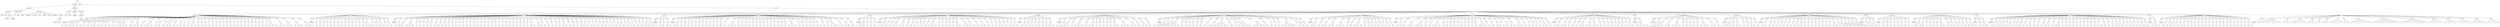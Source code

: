 digraph Tree {
	"t0" [label = "TEI"];
	"t1" [label = "teiHeader"];
	"t2" [label = "fileDesc"];
	"t3" [label = "titleStmt"];
	"t4" [label = "title"];
	"t5" [label = "title"];
	"t6" [label = "author"];
	"t7" [label = "surname"];
	"t8" [label = "forename"];
	"t9" [label = "publicationStmt"];
	"t10" [label = "p"];
	"t11" [label = "idno"];
	"t12" [label = "sourceDesc"];
	"t13" [label = "genre"];
	"t14" [label = "inspiration"];
	"t15" [label = "structure"];
	"t16" [label = "type"];
	"t17" [label = "periode"];
	"t18" [label = "taille"];
	"t19" [label = "permalien"];
	"t20" [label = "sources"];
	"t21" [label = "source"];
	"t22" [label = "author"];
	"t23" [label = "text"];
	"t24" [label = "profileDesc"];
	"t25" [label = "creation"];
	"t26" [label = "date"];
	"t27" [label = "date"];
	"t28" [label = "langUsage"];
	"t29" [label = "language"];
	"t30" [label = "textClass"];
	"t31" [label = "keywords"];
	"t32" [label = "term"];
	"t33" [label = "text"];
	"t34" [label = "body"];
	"t35" [label = "div1"];
	"t36" [label = "head"];
	"t37" [label = "div2"];
	"t38" [label = "head"];
	"t39" [label = "listPerson"];
	"t40" [label = "sp"];
	"t41" [label = "p"];
	"t42" [label = "s"];
	"t43" [label = "sp"];
	"t44" [label = "p"];
	"t45" [label = "s"];
	"t46" [label = "s"];
	"t47" [label = "s"];
	"t48" [label = "sp"];
	"t49" [label = "p"];
	"t50" [label = "s"];
	"t51" [label = "sp"];
	"t52" [label = "p"];
	"t53" [label = "s"];
	"t54" [label = "s"];
	"t55" [label = "sp"];
	"t56" [label = "p"];
	"t57" [label = "s"];
	"t58" [label = "sp"];
	"t59" [label = "p"];
	"t60" [label = "s"];
	"t61" [label = "s"];
	"t62" [label = "sp"];
	"t63" [label = "p"];
	"t64" [label = "s"];
	"t65" [label = "sp"];
	"t66" [label = "p"];
	"t67" [label = "s"];
	"t68" [label = "sp"];
	"t69" [label = "p"];
	"t70" [label = "s"];
	"t71" [label = "sp"];
	"t72" [label = "p"];
	"t73" [label = "s"];
	"t74" [label = "sp"];
	"t75" [label = "p"];
	"t76" [label = "s"];
	"t77" [label = "sp"];
	"t78" [label = "p"];
	"t79" [label = "s"];
	"t80" [label = "s"];
	"t81" [label = "s"];
	"t82" [label = "s"];
	"t83" [label = "sp"];
	"t84" [label = "p"];
	"t85" [label = "s"];
	"t86" [label = "sp"];
	"t87" [label = "p"];
	"t88" [label = "s"];
	"t89" [label = "s"];
	"t90" [label = "sp"];
	"t91" [label = "p"];
	"t92" [label = "s"];
	"t93" [label = "sp"];
	"t94" [label = "p"];
	"t95" [label = "s"];
	"t96" [label = "s"];
	"t97" [label = "s"];
	"t98" [label = "sp"];
	"t99" [label = "p"];
	"t100" [label = "s"];
	"t101" [label = "sp"];
	"t102" [label = "p"];
	"t103" [label = "s"];
	"t104" [label = "sp"];
	"t105" [label = "p"];
	"t106" [label = "s"];
	"t107" [label = "sp"];
	"t108" [label = "p"];
	"t109" [label = "s"];
	"t110" [label = "s"];
	"t111" [label = "sp"];
	"t112" [label = "p"];
	"t113" [label = "s"];
	"t114" [label = "sp"];
	"t115" [label = "p"];
	"t116" [label = "s"];
	"t117" [label = "s"];
	"t118" [label = "sp"];
	"t119" [label = "p"];
	"t120" [label = "s"];
	"t121" [label = "sp"];
	"t122" [label = "p"];
	"t123" [label = "s"];
	"t124" [label = "sp"];
	"t125" [label = "p"];
	"t126" [label = "s"];
	"t127" [label = "sp"];
	"t128" [label = "p"];
	"t129" [label = "s"];
	"t130" [label = "s"];
	"t131" [label = "sp"];
	"t132" [label = "p"];
	"t133" [label = "s"];
	"t134" [label = "sp"];
	"t135" [label = "p"];
	"t136" [label = "s"];
	"t137" [label = "sp"];
	"t138" [label = "p"];
	"t139" [label = "s"];
	"t140" [label = "sp"];
	"t141" [label = "p"];
	"t142" [label = "s"];
	"t143" [label = "sp"];
	"t144" [label = "p"];
	"t145" [label = "s"];
	"t146" [label = "sp"];
	"t147" [label = "p"];
	"t148" [label = "s"];
	"t149" [label = "sp"];
	"t150" [label = "p"];
	"t151" [label = "s"];
	"t152" [label = "sp"];
	"t153" [label = "p"];
	"t154" [label = "s"];
	"t155" [label = "sp"];
	"t156" [label = "p"];
	"t157" [label = "s"];
	"t158" [label = "sp"];
	"t159" [label = "p"];
	"t160" [label = "s"];
	"t161" [label = "sp"];
	"t162" [label = "p"];
	"t163" [label = "s"];
	"t164" [label = "sp"];
	"t165" [label = "p"];
	"t166" [label = "s"];
	"t167" [label = "sp"];
	"t168" [label = "p"];
	"t169" [label = "s"];
	"t170" [label = "sp"];
	"t171" [label = "p"];
	"t172" [label = "s"];
	"t173" [label = "sp"];
	"t174" [label = "p"];
	"t175" [label = "s"];
	"t176" [label = "sp"];
	"t177" [label = "p"];
	"t178" [label = "s"];
	"t179" [label = "sp"];
	"t180" [label = "p"];
	"t181" [label = "s"];
	"t182" [label = "sp"];
	"t183" [label = "p"];
	"t184" [label = "s"];
	"t185" [label = "sp"];
	"t186" [label = "p"];
	"t187" [label = "s"];
	"t188" [label = "sp"];
	"t189" [label = "p"];
	"t190" [label = "s"];
	"t191" [label = "s"];
	"t192" [label = "s"];
	"t193" [label = "sp"];
	"t194" [label = "p"];
	"t195" [label = "s"];
	"t196" [label = "s"];
	"t197" [label = "sp"];
	"t198" [label = "p"];
	"t199" [label = "s"];
	"t200" [label = "s"];
	"t201" [label = "sp"];
	"t202" [label = "p"];
	"t203" [label = "s"];
	"t204" [label = "s"];
	"t205" [label = "s"];
	"t206" [label = "sp"];
	"t207" [label = "p"];
	"t208" [label = "s"];
	"t209" [label = "s"];
	"t210" [label = "s"];
	"t211" [label = "div2"];
	"t212" [label = "head"];
	"t213" [label = "listPerson"];
	"t214" [label = "sp"];
	"t215" [label = "p"];
	"t216" [label = "s"];
	"t217" [label = "sp"];
	"t218" [label = "p"];
	"t219" [label = "s"];
	"t220" [label = "sp"];
	"t221" [label = "p"];
	"t222" [label = "s"];
	"t223" [label = "sp"];
	"t224" [label = "p"];
	"t225" [label = "s"];
	"t226" [label = "sp"];
	"t227" [label = "p"];
	"t228" [label = "s"];
	"t229" [label = "sp"];
	"t230" [label = "p"];
	"t231" [label = "s"];
	"t232" [label = "sp"];
	"t233" [label = "p"];
	"t234" [label = "s"];
	"t235" [label = "sp"];
	"t236" [label = "p"];
	"t237" [label = "s"];
	"t238" [label = "sp"];
	"t239" [label = "p"];
	"t240" [label = "s"];
	"t241" [label = "sp"];
	"t242" [label = "p"];
	"t243" [label = "s"];
	"t244" [label = "sp"];
	"t245" [label = "p"];
	"t246" [label = "s"];
	"t247" [label = "sp"];
	"t248" [label = "p"];
	"t249" [label = "s"];
	"t250" [label = "sp"];
	"t251" [label = "p"];
	"t252" [label = "s"];
	"t253" [label = "sp"];
	"t254" [label = "p"];
	"t255" [label = "s"];
	"t256" [label = "s"];
	"t257" [label = "s"];
	"t258" [label = "sp"];
	"t259" [label = "p"];
	"t260" [label = "s"];
	"t261" [label = "sp"];
	"t262" [label = "p"];
	"t263" [label = "s"];
	"t264" [label = "sp"];
	"t265" [label = "p"];
	"t266" [label = "s"];
	"t267" [label = "sp"];
	"t268" [label = "p"];
	"t269" [label = "s"];
	"t270" [label = "sp"];
	"t271" [label = "p"];
	"t272" [label = "s"];
	"t273" [label = "sp"];
	"t274" [label = "p"];
	"t275" [label = "s"];
	"t276" [label = "div2"];
	"t277" [label = "head"];
	"t278" [label = "listPerson"];
	"t279" [label = "sp"];
	"t280" [label = "p"];
	"t281" [label = "s"];
	"t282" [label = "sp"];
	"t283" [label = "p"];
	"t284" [label = "s"];
	"t285" [label = "s"];
	"t286" [label = "sp"];
	"t287" [label = "p"];
	"t288" [label = "s"];
	"t289" [label = "s"];
	"t290" [label = "s"];
	"t291" [label = "sp"];
	"t292" [label = "p"];
	"t293" [label = "s"];
	"t294" [label = "sp"];
	"t295" [label = "p"];
	"t296" [label = "s"];
	"t297" [label = "sp"];
	"t298" [label = "p"];
	"t299" [label = "s"];
	"t300" [label = "sp"];
	"t301" [label = "p"];
	"t302" [label = "s"];
	"t303" [label = "sp"];
	"t304" [label = "p"];
	"t305" [label = "s"];
	"t306" [label = "sp"];
	"t307" [label = "p"];
	"t308" [label = "s"];
	"t309" [label = "sp"];
	"t310" [label = "p"];
	"t311" [label = "s"];
	"t312" [label = "sp"];
	"t313" [label = "p"];
	"t314" [label = "s"];
	"t315" [label = "sp"];
	"t316" [label = "p"];
	"t317" [label = "s"];
	"t318" [label = "s"];
	"t319" [label = "sp"];
	"t320" [label = "p"];
	"t321" [label = "s"];
	"t322" [label = "sp"];
	"t323" [label = "p"];
	"t324" [label = "s"];
	"t325" [label = "sp"];
	"t326" [label = "p"];
	"t327" [label = "s"];
	"t328" [label = "sp"];
	"t329" [label = "p"];
	"t330" [label = "s"];
	"t331" [label = "sp"];
	"t332" [label = "p"];
	"t333" [label = "s"];
	"t334" [label = "sp"];
	"t335" [label = "p"];
	"t336" [label = "s"];
	"t337" [label = "sp"];
	"t338" [label = "p"];
	"t339" [label = "s"];
	"t340" [label = "sp"];
	"t341" [label = "p"];
	"t342" [label = "s"];
	"t343" [label = "sp"];
	"t344" [label = "p"];
	"t345" [label = "s"];
	"t346" [label = "sp"];
	"t347" [label = "p"];
	"t348" [label = "s"];
	"t349" [label = "sp"];
	"t350" [label = "p"];
	"t351" [label = "s"];
	"t352" [label = "sp"];
	"t353" [label = "p"];
	"t354" [label = "s"];
	"t355" [label = "sp"];
	"t356" [label = "p"];
	"t357" [label = "s"];
	"t358" [label = "sp"];
	"t359" [label = "p"];
	"t360" [label = "s"];
	"t361" [label = "sp"];
	"t362" [label = "p"];
	"t363" [label = "s"];
	"t364" [label = "sp"];
	"t365" [label = "p"];
	"t366" [label = "s"];
	"t367" [label = "sp"];
	"t368" [label = "p"];
	"t369" [label = "s"];
	"t370" [label = "sp"];
	"t371" [label = "p"];
	"t372" [label = "s"];
	"t373" [label = "sp"];
	"t374" [label = "p"];
	"t375" [label = "s"];
	"t376" [label = "sp"];
	"t377" [label = "p"];
	"t378" [label = "s"];
	"t379" [label = "sp"];
	"t380" [label = "p"];
	"t381" [label = "s"];
	"t382" [label = "sp"];
	"t383" [label = "p"];
	"t384" [label = "s"];
	"t385" [label = "sp"];
	"t386" [label = "p"];
	"t387" [label = "s"];
	"t388" [label = "s"];
	"t389" [label = "sp"];
	"t390" [label = "p"];
	"t391" [label = "s"];
	"t392" [label = "s"];
	"t393" [label = "sp"];
	"t394" [label = "p"];
	"t395" [label = "s"];
	"t396" [label = "sp"];
	"t397" [label = "p"];
	"t398" [label = "s"];
	"t399" [label = "sp"];
	"t400" [label = "p"];
	"t401" [label = "s"];
	"t402" [label = "sp"];
	"t403" [label = "p"];
	"t404" [label = "s"];
	"t405" [label = "sp"];
	"t406" [label = "p"];
	"t407" [label = "s"];
	"t408" [label = "sp"];
	"t409" [label = "p"];
	"t410" [label = "s"];
	"t411" [label = "s"];
	"t412" [label = "sp"];
	"t413" [label = "p"];
	"t414" [label = "s"];
	"t415" [label = "sp"];
	"t416" [label = "p"];
	"t417" [label = "s"];
	"t418" [label = "sp"];
	"t419" [label = "p"];
	"t420" [label = "s"];
	"t421" [label = "sp"];
	"t422" [label = "p"];
	"t423" [label = "s"];
	"t424" [label = "s"];
	"t425" [label = "sp"];
	"t426" [label = "p"];
	"t427" [label = "s"];
	"t428" [label = "sp"];
	"t429" [label = "p"];
	"t430" [label = "s"];
	"t431" [label = "sp"];
	"t432" [label = "p"];
	"t433" [label = "s"];
	"t434" [label = "sp"];
	"t435" [label = "p"];
	"t436" [label = "s"];
	"t437" [label = "sp"];
	"t438" [label = "p"];
	"t439" [label = "s"];
	"t440" [label = "sp"];
	"t441" [label = "p"];
	"t442" [label = "s"];
	"t443" [label = "sp"];
	"t444" [label = "p"];
	"t445" [label = "s"];
	"t446" [label = "sp"];
	"t447" [label = "p"];
	"t448" [label = "s"];
	"t449" [label = "sp"];
	"t450" [label = "p"];
	"t451" [label = "s"];
	"t452" [label = "sp"];
	"t453" [label = "p"];
	"t454" [label = "s"];
	"t455" [label = "sp"];
	"t456" [label = "p"];
	"t457" [label = "s"];
	"t458" [label = "sp"];
	"t459" [label = "p"];
	"t460" [label = "s"];
	"t461" [label = "sp"];
	"t462" [label = "p"];
	"t463" [label = "s"];
	"t464" [label = "sp"];
	"t465" [label = "p"];
	"t466" [label = "s"];
	"t467" [label = "sp"];
	"t468" [label = "p"];
	"t469" [label = "s"];
	"t470" [label = "sp"];
	"t471" [label = "p"];
	"t472" [label = "s"];
	"t473" [label = "s"];
	"t474" [label = "sp"];
	"t475" [label = "p"];
	"t476" [label = "s"];
	"t477" [label = "sp"];
	"t478" [label = "p"];
	"t479" [label = "s"];
	"t480" [label = "sp"];
	"t481" [label = "p"];
	"t482" [label = "s"];
	"t483" [label = "div2"];
	"t484" [label = "head"];
	"t485" [label = "listPerson"];
	"t486" [label = "sp"];
	"t487" [label = "p"];
	"t488" [label = "s"];
	"t489" [label = "sp"];
	"t490" [label = "p"];
	"t491" [label = "s"];
	"t492" [label = "sp"];
	"t493" [label = "p"];
	"t494" [label = "s"];
	"t495" [label = "s"];
	"t496" [label = "div2"];
	"t497" [label = "head"];
	"t498" [label = "listPerson"];
	"t499" [label = "sp"];
	"t500" [label = "p"];
	"t501" [label = "s"];
	"t502" [label = "s"];
	"t503" [label = "sp"];
	"t504" [label = "p"];
	"t505" [label = "s"];
	"t506" [label = "sp"];
	"t507" [label = "p"];
	"t508" [label = "s"];
	"t509" [label = "sp"];
	"t510" [label = "p"];
	"t511" [label = "s"];
	"t512" [label = "sp"];
	"t513" [label = "p"];
	"t514" [label = "s"];
	"t515" [label = "sp"];
	"t516" [label = "p"];
	"t517" [label = "s"];
	"t518" [label = "sp"];
	"t519" [label = "p"];
	"t520" [label = "s"];
	"t521" [label = "sp"];
	"t522" [label = "p"];
	"t523" [label = "s"];
	"t524" [label = "sp"];
	"t525" [label = "p"];
	"t526" [label = "s"];
	"t527" [label = "sp"];
	"t528" [label = "p"];
	"t529" [label = "s"];
	"t530" [label = "sp"];
	"t531" [label = "p"];
	"t532" [label = "s"];
	"t533" [label = "sp"];
	"t534" [label = "p"];
	"t535" [label = "s"];
	"t536" [label = "sp"];
	"t537" [label = "p"];
	"t538" [label = "s"];
	"t539" [label = "sp"];
	"t540" [label = "p"];
	"t541" [label = "s"];
	"t542" [label = "sp"];
	"t543" [label = "p"];
	"t544" [label = "s"];
	"t545" [label = "s"];
	"t546" [label = "s"];
	"t547" [label = "sp"];
	"t548" [label = "p"];
	"t549" [label = "s"];
	"t550" [label = "sp"];
	"t551" [label = "p"];
	"t552" [label = "s"];
	"t553" [label = "sp"];
	"t554" [label = "p"];
	"t555" [label = "s"];
	"t556" [label = "sp"];
	"t557" [label = "p"];
	"t558" [label = "s"];
	"t559" [label = "sp"];
	"t560" [label = "p"];
	"t561" [label = "s"];
	"t562" [label = "sp"];
	"t563" [label = "p"];
	"t564" [label = "s"];
	"t565" [label = "sp"];
	"t566" [label = "p"];
	"t567" [label = "s"];
	"t568" [label = "sp"];
	"t569" [label = "p"];
	"t570" [label = "s"];
	"t571" [label = "sp"];
	"t572" [label = "p"];
	"t573" [label = "s"];
	"t574" [label = "sp"];
	"t575" [label = "p"];
	"t576" [label = "s"];
	"t577" [label = "sp"];
	"t578" [label = "p"];
	"t579" [label = "s"];
	"t580" [label = "sp"];
	"t581" [label = "p"];
	"t582" [label = "s"];
	"t583" [label = "sp"];
	"t584" [label = "p"];
	"t585" [label = "s"];
	"t586" [label = "sp"];
	"t587" [label = "p"];
	"t588" [label = "s"];
	"t589" [label = "sp"];
	"t590" [label = "p"];
	"t591" [label = "s"];
	"t592" [label = "s"];
	"t593" [label = "s"];
	"t594" [label = "sp"];
	"t595" [label = "p"];
	"t596" [label = "s"];
	"t597" [label = "sp"];
	"t598" [label = "p"];
	"t599" [label = "s"];
	"t600" [label = "sp"];
	"t601" [label = "p"];
	"t602" [label = "s"];
	"t603" [label = "sp"];
	"t604" [label = "p"];
	"t605" [label = "s"];
	"t606" [label = "sp"];
	"t607" [label = "p"];
	"t608" [label = "s"];
	"t609" [label = "sp"];
	"t610" [label = "p"];
	"t611" [label = "s"];
	"t612" [label = "s"];
	"t613" [label = "sp"];
	"t614" [label = "p"];
	"t615" [label = "s"];
	"t616" [label = "sp"];
	"t617" [label = "p"];
	"t618" [label = "s"];
	"t619" [label = "sp"];
	"t620" [label = "p"];
	"t621" [label = "s"];
	"t622" [label = "s"];
	"t623" [label = "s"];
	"t624" [label = "sp"];
	"t625" [label = "p"];
	"t626" [label = "s"];
	"t627" [label = "sp"];
	"t628" [label = "p"];
	"t629" [label = "s"];
	"t630" [label = "s"];
	"t631" [label = "sp"];
	"t632" [label = "p"];
	"t633" [label = "s"];
	"t634" [label = "div2"];
	"t635" [label = "head"];
	"t636" [label = "listPerson"];
	"t637" [label = "sp"];
	"t638" [label = "p"];
	"t639" [label = "s"];
	"t640" [label = "s"];
	"t641" [label = "s"];
	"t642" [label = "sp"];
	"t643" [label = "p"];
	"t644" [label = "s"];
	"t645" [label = "sp"];
	"t646" [label = "p"];
	"t647" [label = "s"];
	"t648" [label = "sp"];
	"t649" [label = "p"];
	"t650" [label = "s"];
	"t651" [label = "div2"];
	"t652" [label = "head"];
	"t653" [label = "listPerson"];
	"t654" [label = "sp"];
	"t655" [label = "p"];
	"t656" [label = "s"];
	"t657" [label = "s"];
	"t658" [label = "sp"];
	"t659" [label = "p"];
	"t660" [label = "s"];
	"t661" [label = "sp"];
	"t662" [label = "p"];
	"t663" [label = "s"];
	"t664" [label = "sp"];
	"t665" [label = "p"];
	"t666" [label = "s"];
	"t667" [label = "s"];
	"t668" [label = "sp"];
	"t669" [label = "p"];
	"t670" [label = "s"];
	"t671" [label = "s"];
	"t672" [label = "sp"];
	"t673" [label = "p"];
	"t674" [label = "s"];
	"t675" [label = "sp"];
	"t676" [label = "p"];
	"t677" [label = "s"];
	"t678" [label = "sp"];
	"t679" [label = "p"];
	"t680" [label = "s"];
	"t681" [label = "sp"];
	"t682" [label = "p"];
	"t683" [label = "s"];
	"t684" [label = "sp"];
	"t685" [label = "p"];
	"t686" [label = "s"];
	"t687" [label = "sp"];
	"t688" [label = "p"];
	"t689" [label = "s"];
	"t690" [label = "sp"];
	"t691" [label = "p"];
	"t692" [label = "s"];
	"t693" [label = "s"];
	"t694" [label = "s"];
	"t695" [label = "sp"];
	"t696" [label = "p"];
	"t697" [label = "s"];
	"t698" [label = "sp"];
	"t699" [label = "p"];
	"t700" [label = "s"];
	"t701" [label = "sp"];
	"t702" [label = "p"];
	"t703" [label = "s"];
	"t704" [label = "sp"];
	"t705" [label = "p"];
	"t706" [label = "s"];
	"t707" [label = "sp"];
	"t708" [label = "p"];
	"t709" [label = "s"];
	"t710" [label = "sp"];
	"t711" [label = "p"];
	"t712" [label = "s"];
	"t713" [label = "s"];
	"t714" [label = "sp"];
	"t715" [label = "p"];
	"t716" [label = "s"];
	"t717" [label = "s"];
	"t718" [label = "s"];
	"t719" [label = "sp"];
	"t720" [label = "p"];
	"t721" [label = "s"];
	"t722" [label = "sp"];
	"t723" [label = "p"];
	"t724" [label = "s"];
	"t725" [label = "sp"];
	"t726" [label = "p"];
	"t727" [label = "s"];
	"t728" [label = "s"];
	"t729" [label = "sp"];
	"t730" [label = "p"];
	"t731" [label = "s"];
	"t732" [label = "sp"];
	"t733" [label = "p"];
	"t734" [label = "s"];
	"t735" [label = "sp"];
	"t736" [label = "p"];
	"t737" [label = "s"];
	"t738" [label = "sp"];
	"t739" [label = "p"];
	"t740" [label = "s"];
	"t741" [label = "s"];
	"t742" [label = "sp"];
	"t743" [label = "p"];
	"t744" [label = "s"];
	"t745" [label = "sp"];
	"t746" [label = "p"];
	"t747" [label = "s"];
	"t748" [label = "sp"];
	"t749" [label = "p"];
	"t750" [label = "s"];
	"t751" [label = "sp"];
	"t752" [label = "p"];
	"t753" [label = "s"];
	"t754" [label = "div2"];
	"t755" [label = "head"];
	"t756" [label = "listPerson"];
	"t757" [label = "sp"];
	"t758" [label = "p"];
	"t759" [label = "s"];
	"t760" [label = "sp"];
	"t761" [label = "p"];
	"t762" [label = "s"];
	"t763" [label = "sp"];
	"t764" [label = "p"];
	"t765" [label = "s"];
	"t766" [label = "sp"];
	"t767" [label = "p"];
	"t768" [label = "s"];
	"t769" [label = "sp"];
	"t770" [label = "p"];
	"t771" [label = "s"];
	"t772" [label = "s"];
	"t773" [label = "sp"];
	"t774" [label = "p"];
	"t775" [label = "s"];
	"t776" [label = "sp"];
	"t777" [label = "p"];
	"t778" [label = "s"];
	"t779" [label = "s"];
	"t780" [label = "sp"];
	"t781" [label = "p"];
	"t782" [label = "s"];
	"t783" [label = "div2"];
	"t784" [label = "head"];
	"t785" [label = "listPerson"];
	"t786" [label = "sp"];
	"t787" [label = "p"];
	"t788" [label = "s"];
	"t789" [label = "sp"];
	"t790" [label = "p"];
	"t791" [label = "s"];
	"t792" [label = "s"];
	"t793" [label = "s"];
	"t794" [label = "sp"];
	"t795" [label = "p"];
	"t796" [label = "s"];
	"t797" [label = "sp"];
	"t798" [label = "p"];
	"t799" [label = "s"];
	"t800" [label = "s"];
	"t801" [label = "s"];
	"t802" [label = "sp"];
	"t803" [label = "p"];
	"t804" [label = "s"];
	"t805" [label = "sp"];
	"t806" [label = "p"];
	"t807" [label = "s"];
	"t808" [label = "s"];
	"t809" [label = "sp"];
	"t810" [label = "p"];
	"t811" [label = "s"];
	"t812" [label = "sp"];
	"t813" [label = "p"];
	"t814" [label = "s"];
	"t815" [label = "sp"];
	"t816" [label = "p"];
	"t817" [label = "s"];
	"t818" [label = "sp"];
	"t819" [label = "p"];
	"t820" [label = "s"];
	"t821" [label = "sp"];
	"t822" [label = "p"];
	"t823" [label = "s"];
	"t824" [label = "sp"];
	"t825" [label = "p"];
	"t826" [label = "s"];
	"t827" [label = "s"];
	"t828" [label = "sp"];
	"t829" [label = "p"];
	"t830" [label = "s"];
	"t831" [label = "s"];
	"t832" [label = "s"];
	"t833" [label = "sp"];
	"t834" [label = "p"];
	"t835" [label = "s"];
	"t836" [label = "s"];
	"t837" [label = "sp"];
	"t838" [label = "p"];
	"t839" [label = "s"];
	"t840" [label = "sp"];
	"t841" [label = "p"];
	"t842" [label = "s"];
	"t843" [label = "s"];
	"t844" [label = "sp"];
	"t845" [label = "p"];
	"t846" [label = "s"];
	"t847" [label = "div2"];
	"t848" [label = "head"];
	"t849" [label = "listPerson"];
	"t850" [label = "sp"];
	"t851" [label = "p"];
	"t852" [label = "s"];
	"t853" [label = "sp"];
	"t854" [label = "p"];
	"t855" [label = "s"];
	"t856" [label = "sp"];
	"t857" [label = "p"];
	"t858" [label = "s"];
	"t859" [label = "sp"];
	"t860" [label = "p"];
	"t861" [label = "s"];
	"t862" [label = "s"];
	"t863" [label = "s"];
	"t864" [label = "s"];
	"t865" [label = "s"];
	"t866" [label = "sp"];
	"t867" [label = "p"];
	"t868" [label = "s"];
	"t869" [label = "sp"];
	"t870" [label = "p"];
	"t871" [label = "s"];
	"t872" [label = "sp"];
	"t873" [label = "p"];
	"t874" [label = "s"];
	"t875" [label = "sp"];
	"t876" [label = "p"];
	"t877" [label = "s"];
	"t878" [label = "sp"];
	"t879" [label = "p"];
	"t880" [label = "s"];
	"t881" [label = "sp"];
	"t882" [label = "p"];
	"t883" [label = "s"];
	"t884" [label = "sp"];
	"t885" [label = "p"];
	"t886" [label = "s"];
	"t887" [label = "sp"];
	"t888" [label = "p"];
	"t889" [label = "s"];
	"t890" [label = "sp"];
	"t891" [label = "p"];
	"t892" [label = "s"];
	"t893" [label = "s"];
	"t894" [label = "s"];
	"t895" [label = "s"];
	"t896" [label = "s"];
	"t897" [label = "s"];
	"t898" [label = "sp"];
	"t899" [label = "p"];
	"t900" [label = "s"];
	"t901" [label = "sp"];
	"t902" [label = "p"];
	"t903" [label = "s"];
	"t904" [label = "sp"];
	"t905" [label = "p"];
	"t906" [label = "s"];
	"t907" [label = "s"];
	"t908" [label = "s"];
	"t909" [label = "sp"];
	"t910" [label = "p"];
	"t911" [label = "s"];
	"t912" [label = "sp"];
	"t913" [label = "p"];
	"t914" [label = "s"];
	"t915" [label = "s"];
	"t916" [label = "s"];
	"t917" [label = "s"];
	"t918" [label = "sp"];
	"t919" [label = "p"];
	"t920" [label = "s"];
	"t921" [label = "sp"];
	"t922" [label = "p"];
	"t923" [label = "s"];
	"t924" [label = "sp"];
	"t925" [label = "p"];
	"t926" [label = "s"];
	"t927" [label = "sp"];
	"t928" [label = "p"];
	"t929" [label = "s"];
	"t930" [label = "sp"];
	"t931" [label = "p"];
	"t932" [label = "s"];
	"t933" [label = "s"];
	"t934" [label = "s"];
	"t935" [label = "s"];
	"t936" [label = "s"];
	"t937" [label = "sp"];
	"t938" [label = "p"];
	"t939" [label = "s"];
	"t940" [label = "sp"];
	"t941" [label = "p"];
	"t942" [label = "s"];
	"t943" [label = "sp"];
	"t944" [label = "p"];
	"t945" [label = "s"];
	"t946" [label = "div2"];
	"t947" [label = "head"];
	"t948" [label = "listPerson"];
	"t949" [label = "sp"];
	"t950" [label = "p"];
	"t951" [label = "s"];
	"t952" [label = "s"];
	"t953" [label = "sp"];
	"t954" [label = "p"];
	"t955" [label = "s"];
	"t956" [label = "sp"];
	"t957" [label = "p"];
	"t958" [label = "s"];
	"t959" [label = "s"];
	"t960" [label = "sp"];
	"t961" [label = "p"];
	"t962" [label = "s"];
	"t963" [label = "s"];
	"t964" [label = "sp"];
	"t965" [label = "p"];
	"t966" [label = "s"];
	"t967" [label = "s"];
	"t968" [label = "s"];
	"t969" [label = "sp"];
	"t970" [label = "p"];
	"t971" [label = "s"];
	"t972" [label = "sp"];
	"t973" [label = "p"];
	"t974" [label = "s"];
	"t975" [label = "sp"];
	"t976" [label = "p"];
	"t977" [label = "s"];
	"t978" [label = "s"];
	"t979" [label = "s"];
	"t980" [label = "sp"];
	"t981" [label = "p"];
	"t982" [label = "s"];
	"t983" [label = "sp"];
	"t984" [label = "p"];
	"t985" [label = "s"];
	"t986" [label = "s"];
	"t987" [label = "sp"];
	"t988" [label = "p"];
	"t989" [label = "s"];
	"t990" [label = "sp"];
	"t991" [label = "p"];
	"t992" [label = "s"];
	"t993" [label = "sp"];
	"t994" [label = "p"];
	"t995" [label = "s"];
	"t996" [label = "sp"];
	"t997" [label = "p"];
	"t998" [label = "s"];
	"t999" [label = "sp"];
	"t1000" [label = "p"];
	"t1001" [label = "s"];
	"t1002" [label = "sp"];
	"t1003" [label = "p"];
	"t1004" [label = "s"];
	"t1005" [label = "div2"];
	"t1006" [label = "head"];
	"t1007" [label = "listPerson"];
	"t1008" [label = "sp"];
	"t1009" [label = "p"];
	"t1010" [label = "s"];
	"t1011" [label = "sp"];
	"t1012" [label = "p"];
	"t1013" [label = "s"];
	"t1014" [label = "s"];
	"t1015" [label = "sp"];
	"t1016" [label = "p"];
	"t1017" [label = "s"];
	"t1018" [label = "s"];
	"t1019" [label = "sp"];
	"t1020" [label = "p"];
	"t1021" [label = "s"];
	"t1022" [label = "s"];
	"t1023" [label = "s"];
	"t1024" [label = "sp"];
	"t1025" [label = "p"];
	"t1026" [label = "s"];
	"t1027" [label = "sp"];
	"t1028" [label = "p"];
	"t1029" [label = "s"];
	"t1030" [label = "sp"];
	"t1031" [label = "p"];
	"t1032" [label = "s"];
	"t1033" [label = "s"];
	"t1034" [label = "s"];
	"t1035" [label = "sp"];
	"t1036" [label = "p"];
	"t1037" [label = "s"];
	"t1038" [label = "sp"];
	"t1039" [label = "p"];
	"t1040" [label = "s"];
	"t1041" [label = "sp"];
	"t1042" [label = "p"];
	"t1043" [label = "s"];
	"t1044" [label = "sp"];
	"t1045" [label = "p"];
	"t1046" [label = "s"];
	"t1047" [label = "sp"];
	"t1048" [label = "p"];
	"t1049" [label = "s"];
	"t1050" [label = "sp"];
	"t1051" [label = "p"];
	"t1052" [label = "s"];
	"t1053" [label = "sp"];
	"t1054" [label = "p"];
	"t1055" [label = "s"];
	"t1056" [label = "sp"];
	"t1057" [label = "p"];
	"t1058" [label = "s"];
	"t1059" [label = "sp"];
	"t1060" [label = "p"];
	"t1061" [label = "s"];
	"t1062" [label = "sp"];
	"t1063" [label = "p"];
	"t1064" [label = "s"];
	"t1065" [label = "sp"];
	"t1066" [label = "p"];
	"t1067" [label = "s"];
	"t1068" [label = "s"];
	"t1069" [label = "s"];
	"t1070" [label = "sp"];
	"t1071" [label = "p"];
	"t1072" [label = "s"];
	"t1073" [label = "sp"];
	"t1074" [label = "p"];
	"t1075" [label = "s"];
	"t1076" [label = "sp"];
	"t1077" [label = "p"];
	"t1078" [label = "s"];
	"t1079" [label = "s"];
	"t1080" [label = "sp"];
	"t1081" [label = "p"];
	"t1082" [label = "s"];
	"t1083" [label = "sp"];
	"t1084" [label = "p"];
	"t1085" [label = "s"];
	"t1086" [label = "sp"];
	"t1087" [label = "p"];
	"t1088" [label = "s"];
	"t1089" [label = "s"];
	"t1090" [label = "sp"];
	"t1091" [label = "p"];
	"t1092" [label = "s"];
	"t1093" [label = "s"];
	"t1094" [label = "sp"];
	"t1095" [label = "p"];
	"t1096" [label = "s"];
	"t1097" [label = "sp"];
	"t1098" [label = "p"];
	"t1099" [label = "s"];
	"t1100" [label = "sp"];
	"t1101" [label = "p"];
	"t1102" [label = "s"];
	"t1103" [label = "sp"];
	"t1104" [label = "p"];
	"t1105" [label = "s"];
	"t1106" [label = "sp"];
	"t1107" [label = "p"];
	"t1108" [label = "s"];
	"t1109" [label = "sp"];
	"t1110" [label = "p"];
	"t1111" [label = "s"];
	"t1112" [label = "s"];
	"t1113" [label = "sp"];
	"t1114" [label = "p"];
	"t1115" [label = "s"];
	"t1116" [label = "div2"];
	"t1117" [label = "head"];
	"t1118" [label = "listPerson"];
	"t1119" [label = "sp"];
	"t1120" [label = "p"];
	"t1121" [label = "s"];
	"t1122" [label = "s"];
	"t1123" [label = "sp"];
	"t1124" [label = "p"];
	"t1125" [label = "s"];
	"t1126" [label = "s"];
	"t1127" [label = "sp"];
	"t1128" [label = "p"];
	"t1129" [label = "s"];
	"t1130" [label = "sp"];
	"t1131" [label = "p"];
	"t1132" [label = "s"];
	"t1133" [label = "sp"];
	"t1134" [label = "p"];
	"t1135" [label = "s"];
	"t1136" [label = "sp"];
	"t1137" [label = "p"];
	"t1138" [label = "s"];
	"t1139" [label = "s"];
	"t1140" [label = "sp"];
	"t1141" [label = "p"];
	"t1142" [label = "s"];
	"t1143" [label = "s"];
	"t1144" [label = "sp"];
	"t1145" [label = "p"];
	"t1146" [label = "s"];
	"t1147" [label = "s"];
	"t1148" [label = "sp"];
	"t1149" [label = "p"];
	"t1150" [label = "s"];
	"t1151" [label = "sp"];
	"t1152" [label = "p"];
	"t1153" [label = "s"];
	"t1154" [label = "sp"];
	"t1155" [label = "p"];
	"t1156" [label = "s"];
	"t1157" [label = "sp"];
	"t1158" [label = "p"];
	"t1159" [label = "s"];
	"t1160" [label = "s"];
	"t1161" [label = "sp"];
	"t1162" [label = "p"];
	"t1163" [label = "s"];
	"t1164" [label = "sp"];
	"t1165" [label = "p"];
	"t1166" [label = "s"];
	"t1167" [label = "sp"];
	"t1168" [label = "p"];
	"t1169" [label = "s"];
	"t1170" [label = "sp"];
	"t1171" [label = "p"];
	"t1172" [label = "s"];
	"t1173" [label = "sp"];
	"t1174" [label = "p"];
	"t1175" [label = "s"];
	"t1176" [label = "div2"];
	"t1177" [label = "head"];
	"t1178" [label = "listPerson"];
	"t1179" [label = "sp"];
	"t1180" [label = "p"];
	"t1181" [label = "s"];
	"t1182" [label = "s"];
	"t1183" [label = "s"];
	"t1184" [label = "s"];
	"t1185" [label = "div2"];
	"t1186" [label = "head"];
	"t1187" [label = "listPerson"];
	"t1188" [label = "sp"];
	"t1189" [label = "p"];
	"t1190" [label = "s"];
	"t1191" [label = "sp"];
	"t1192" [label = "p"];
	"t1193" [label = "s"];
	"t1194" [label = "s"];
	"t1195" [label = "s"];
	"t1196" [label = "sp"];
	"t1197" [label = "p"];
	"t1198" [label = "s"];
	"t1199" [label = "s"];
	"t1200" [label = "sp"];
	"t1201" [label = "p"];
	"t1202" [label = "s"];
	"t1203" [label = "s"];
	"t1204" [label = "s"];
	"t1205" [label = "sp"];
	"t1206" [label = "p"];
	"t1207" [label = "s"];
	"t1208" [label = "sp"];
	"t1209" [label = "p"];
	"t1210" [label = "s"];
	"t1211" [label = "sp"];
	"t1212" [label = "p"];
	"t1213" [label = "s"];
	"t1214" [label = "sp"];
	"t1215" [label = "p"];
	"t1216" [label = "s"];
	"t1217" [label = "sp"];
	"t1218" [label = "p"];
	"t1219" [label = "s"];
	"t1220" [label = "sp"];
	"t1221" [label = "p"];
	"t1222" [label = "s"];
	"t1223" [label = "s"];
	"t1224" [label = "s"];
	"t1225" [label = "sp"];
	"t1226" [label = "p"];
	"t1227" [label = "s"];
	"t1228" [label = "s"];
	"t1229" [label = "sp"];
	"t1230" [label = "p"];
	"t1231" [label = "s"];
	"t1232" [label = "div2"];
	"t1233" [label = "head"];
	"t1234" [label = "listPerson"];
	"t1235" [label = "sp"];
	"t1236" [label = "p"];
	"t1237" [label = "s"];
	"t1238" [label = "s"];
	"t1239" [label = "s"];
	"t1240" [label = "sp"];
	"t1241" [label = "p"];
	"t1242" [label = "s"];
	"t1243" [label = "sp"];
	"t1244" [label = "p"];
	"t1245" [label = "s"];
	"t1246" [label = "s"];
	"t1247" [label = "sp"];
	"t1248" [label = "p"];
	"t1249" [label = "s"];
	"t1250" [label = "sp"];
	"t1251" [label = "p"];
	"t1252" [label = "s"];
	"t1253" [label = "sp"];
	"t1254" [label = "p"];
	"t1255" [label = "s"];
	"t1256" [label = "s"];
	"t1257" [label = "sp"];
	"t1258" [label = "p"];
	"t1259" [label = "s"];
	"t1260" [label = "div2"];
	"t1261" [label = "head"];
	"t1262" [label = "listPerson"];
	"t1263" [label = "sp"];
	"t1264" [label = "p"];
	"t1265" [label = "s"];
	"t1266" [label = "s"];
	"t1267" [label = "sp"];
	"t1268" [label = "p"];
	"t1269" [label = "s"];
	"t1270" [label = "sp"];
	"t1271" [label = "p"];
	"t1272" [label = "s"];
	"t1273" [label = "sp"];
	"t1274" [label = "p"];
	"t1275" [label = "s"];
	"t1276" [label = "sp"];
	"t1277" [label = "p"];
	"t1278" [label = "s"];
	"t1279" [label = "sp"];
	"t1280" [label = "p"];
	"t1281" [label = "s"];
	"t1282" [label = "sp"];
	"t1283" [label = "p"];
	"t1284" [label = "s"];
	"t1285" [label = "sp"];
	"t1286" [label = "p"];
	"t1287" [label = "s"];
	"t1288" [label = "sp"];
	"t1289" [label = "p"];
	"t1290" [label = "s"];
	"t1291" [label = "sp"];
	"t1292" [label = "p"];
	"t1293" [label = "s"];
	"t1294" [label = "s"];
	"t1295" [label = "sp"];
	"t1296" [label = "p"];
	"t1297" [label = "s"];
	"t1298" [label = "sp"];
	"t1299" [label = "p"];
	"t1300" [label = "s"];
	"t1301" [label = "sp"];
	"t1302" [label = "p"];
	"t1303" [label = "s"];
	"t1304" [label = "sp"];
	"t1305" [label = "p"];
	"t1306" [label = "s"];
	"t1307" [label = "sp"];
	"t1308" [label = "p"];
	"t1309" [label = "s"];
	"t1310" [label = "sp"];
	"t1311" [label = "p"];
	"t1312" [label = "s"];
	"t1313" [label = "sp"];
	"t1314" [label = "p"];
	"t1315" [label = "s"];
	"t1316" [label = "sp"];
	"t1317" [label = "p"];
	"t1318" [label = "s"];
	"t1319" [label = "sp"];
	"t1320" [label = "p"];
	"t1321" [label = "s"];
	"t1322" [label = "s"];
	"t1323" [label = "s"];
	"t1324" [label = "sp"];
	"t1325" [label = "p"];
	"t1326" [label = "s"];
	"t1327" [label = "s"];
	"t1328" [label = "sp"];
	"t1329" [label = "p"];
	"t1330" [label = "s"];
	"t1331" [label = "s"];
	"t1332" [label = "sp"];
	"t1333" [label = "p"];
	"t1334" [label = "s"];
	"t1335" [label = "sp"];
	"t1336" [label = "p"];
	"t1337" [label = "s"];
	"t1338" [label = "sp"];
	"t1339" [label = "p"];
	"t1340" [label = "s"];
	"t1341" [label = "sp"];
	"t1342" [label = "p"];
	"t1343" [label = "s"];
	"t1344" [label = "div2"];
	"t1345" [label = "head"];
	"t1346" [label = "listPerson"];
	"t1347" [label = "sp"];
	"t1348" [label = "p"];
	"t1349" [label = "s"];
	"t1350" [label = "sp"];
	"t1351" [label = "p"];
	"t1352" [label = "s"];
	"t1353" [label = "sp"];
	"t1354" [label = "p"];
	"t1355" [label = "s"];
	"t1356" [label = "div2"];
	"t1357" [label = "head"];
	"t1358" [label = "listPerson"];
	"t1359" [label = "sp"];
	"t1360" [label = "p"];
	"t1361" [label = "s"];
	"t1362" [label = "sp"];
	"t1363" [label = "p"];
	"t1364" [label = "s"];
	"t1365" [label = "sp"];
	"t1366" [label = "p"];
	"t1367" [label = "s"];
	"t1368" [label = "sp"];
	"t1369" [label = "p"];
	"t1370" [label = "s"];
	"t1371" [label = "sp"];
	"t1372" [label = "p"];
	"t1373" [label = "s"];
	"t1374" [label = "sp"];
	"t1375" [label = "p"];
	"t1376" [label = "s"];
	"t1377" [label = "sp"];
	"t1378" [label = "p"];
	"t1379" [label = "s"];
	"t1380" [label = "sp"];
	"t1381" [label = "p"];
	"t1382" [label = "s"];
	"t1383" [label = "div2"];
	"t1384" [label = "head"];
	"t1385" [label = "listPerson"];
	"t1386" [label = "sp"];
	"t1387" [label = "p"];
	"t1388" [label = "s"];
	"t1389" [label = "s"];
	"t1390" [label = "sp"];
	"t1391" [label = "p"];
	"t1392" [label = "s"];
	"t1393" [label = "s"];
	"t1394" [label = "sp"];
	"t1395" [label = "p"];
	"t1396" [label = "s"];
	"t1397" [label = "sp"];
	"t1398" [label = "p"];
	"t1399" [label = "s"];
	"t1400" [label = "sp"];
	"t1401" [label = "p"];
	"t1402" [label = "s"];
	"t1403" [label = "sp"];
	"t1404" [label = "p"];
	"t1405" [label = "s"];
	"t1406" [label = "sp"];
	"t1407" [label = "p"];
	"t1408" [label = "s"];
	"t1409" [label = "s"];
	"t1410" [label = "sp"];
	"t1411" [label = "p"];
	"t1412" [label = "s"];
	"t1413" [label = "s"];
	"t1414" [label = "sp"];
	"t1415" [label = "p"];
	"t1416" [label = "s"];
	"t1417" [label = "sp"];
	"t1418" [label = "p"];
	"t1419" [label = "s"];
	"t1420" [label = "sp"];
	"t1421" [label = "p"];
	"t1422" [label = "s"];
	"t1423" [label = "sp"];
	"t1424" [label = "p"];
	"t1425" [label = "s"];
	"t1426" [label = "sp"];
	"t1427" [label = "p"];
	"t1428" [label = "s"];
	"t1429" [label = "s"];
	"t1430" [label = "sp"];
	"t1431" [label = "p"];
	"t1432" [label = "s"];
	"t1433" [label = "div2"];
	"t1434" [label = "head"];
	"t1435" [label = "listPerson"];
	"t1436" [label = "sp"];
	"t1437" [label = "p"];
	"t1438" [label = "s"];
	"t1439" [label = "sp"];
	"t1440" [label = "p"];
	"t1441" [label = "s"];
	"t1442" [label = "s"];
	"t1443" [label = "div2"];
	"t1444" [label = "head"];
	"t1445" [label = "listPerson"];
	"t1446" [label = "sp"];
	"t1447" [label = "p"];
	"t1448" [label = "s"];
	"t1449" [label = "sp"];
	"t1450" [label = "p"];
	"t1451" [label = "s"];
	"t1452" [label = "sp"];
	"t1453" [label = "p"];
	"t1454" [label = "s"];
	"t1455" [label = "sp"];
	"t1456" [label = "p"];
	"t1457" [label = "s"];
	"t1458" [label = "sp"];
	"t1459" [label = "p"];
	"t1460" [label = "s"];
	"t1461" [label = "sp"];
	"t1462" [label = "p"];
	"t1463" [label = "s"];
	"t1464" [label = "sp"];
	"t1465" [label = "p"];
	"t1466" [label = "s"];
	"t1467" [label = "sp"];
	"t1468" [label = "p"];
	"t1469" [label = "s"];
	"t1470" [label = "s"];
	"t1471" [label = "sp"];
	"t1472" [label = "p"];
	"t1473" [label = "s"];
	"t1474" [label = "sp"];
	"t1475" [label = "p"];
	"t1476" [label = "s"];
	"t1477" [label = "s"];
	"t1478" [label = "sp"];
	"t1479" [label = "p"];
	"t1480" [label = "s"];
	"t1481" [label = "sp"];
	"t1482" [label = "p"];
	"t1483" [label = "s"];
	"t1484" [label = "sp"];
	"t1485" [label = "p"];
	"t1486" [label = "s"];
	"t1487" [label = "sp"];
	"t1488" [label = "p"];
	"t1489" [label = "s"];
	"t1490" [label = "s"];
	"t1491" [label = "sp"];
	"t1492" [label = "p"];
	"t1493" [label = "s"];
	"t1494" [label = "sp"];
	"t1495" [label = "p"];
	"t1496" [label = "s"];
	"t1497" [label = "s"];
	"t1498" [label = "sp"];
	"t1499" [label = "p"];
	"t1500" [label = "s"];
	"t1501" [label = "sp"];
	"t1502" [label = "p"];
	"t1503" [label = "s"];
	"t1504" [label = "sp"];
	"t1505" [label = "p"];
	"t1506" [label = "s"];
	"t1507" [label = "sp"];
	"t1508" [label = "p"];
	"t1509" [label = "s"];
	"t1510" [label = "sp"];
	"t1511" [label = "p"];
	"t1512" [label = "s"];
	"t1513" [label = "sp"];
	"t1514" [label = "p"];
	"t1515" [label = "s"];
	"t1516" [label = "sp"];
	"t1517" [label = "p"];
	"t1518" [label = "s"];
	"t1519" [label = "sp"];
	"t1520" [label = "p"];
	"t1521" [label = "s"];
	"t1522" [label = "sp"];
	"t1523" [label = "p"];
	"t1524" [label = "s"];
	"t1525" [label = "sp"];
	"t1526" [label = "p"];
	"t1527" [label = "s"];
	"t1528" [label = "s"];
	"t1529" [label = "sp"];
	"t1530" [label = "p"];
	"t1531" [label = "s"];
	"t1532" [label = "sp"];
	"t1533" [label = "p"];
	"t1534" [label = "s"];
	"t1535" [label = "sp"];
	"t1536" [label = "p"];
	"t1537" [label = "s"];
	"t1538" [label = "sp"];
	"t1539" [label = "p"];
	"t1540" [label = "s"];
	"t1541" [label = "sp"];
	"t1542" [label = "p"];
	"t1543" [label = "s"];
	"t1544" [label = "s"];
	"t1545" [label = "sp"];
	"t1546" [label = "p"];
	"t1547" [label = "s"];
	"t1548" [label = "sp"];
	"t1549" [label = "p"];
	"t1550" [label = "s"];
	"t1551" [label = "sp"];
	"t1552" [label = "p"];
	"t1553" [label = "s"];
	"t1554" [label = "sp"];
	"t1555" [label = "p"];
	"t1556" [label = "s"];
	"t1557" [label = "sp"];
	"t1558" [label = "p"];
	"t1559" [label = "s"];
	"t1560" [label = "sp"];
	"t1561" [label = "p"];
	"t1562" [label = "s"];
	"t1563" [label = "sp"];
	"t1564" [label = "p"];
	"t1565" [label = "s"];
	"t1566" [label = "sp"];
	"t1567" [label = "p"];
	"t1568" [label = "s"];
	"t1569" [label = "div2"];
	"t1570" [label = "head"];
	"t1571" [label = "listPerson"];
	"t1572" [label = "sp"];
	"t1573" [label = "p"];
	"t1574" [label = "s"];
	"t1575" [label = "s"];
	"t1576" [label = "s"];
	"t1577" [label = "div2"];
	"t1578" [label = "head"];
	"t1579" [label = "listPerson"];
	"t1580" [label = "sp"];
	"t1581" [label = "p"];
	"t1582" [label = "s"];
	"t1583" [label = "sp"];
	"t1584" [label = "p"];
	"t1585" [label = "s"];
	"t1586" [label = "sp"];
	"t1587" [label = "p"];
	"t1588" [label = "s"];
	"t1589" [label = "sp"];
	"t1590" [label = "p"];
	"t1591" [label = "s"];
	"t1592" [label = "sp"];
	"t1593" [label = "p"];
	"t1594" [label = "s"];
	"t1595" [label = "sp"];
	"t1596" [label = "p"];
	"t1597" [label = "s"];
	"t1598" [label = "s"];
	"t1599" [label = "sp"];
	"t1600" [label = "p"];
	"t1601" [label = "s"];
	"t1602" [label = "sp"];
	"t1603" [label = "p"];
	"t1604" [label = "s"];
	"t1605" [label = "sp"];
	"t1606" [label = "p"];
	"t1607" [label = "s"];
	"t1608" [label = "sp"];
	"t1609" [label = "p"];
	"t1610" [label = "s"];
	"t1611" [label = "sp"];
	"t1612" [label = "p"];
	"t1613" [label = "s"];
	"t1614" [label = "sp"];
	"t1615" [label = "p"];
	"t1616" [label = "s"];
	"t1617" [label = "sp"];
	"t1618" [label = "p"];
	"t1619" [label = "s"];
	"t1620" [label = "sp"];
	"t1621" [label = "p"];
	"t1622" [label = "s"];
	"t1623" [label = "sp"];
	"t1624" [label = "p"];
	"t1625" [label = "s"];
	"t1626" [label = "sp"];
	"t1627" [label = "p"];
	"t1628" [label = "s"];
	"t1629" [label = "sp"];
	"t1630" [label = "p"];
	"t1631" [label = "s"];
	"t1632" [label = "sp"];
	"t1633" [label = "p"];
	"t1634" [label = "s"];
	"t1635" [label = "sp"];
	"t1636" [label = "p"];
	"t1637" [label = "s"];
	"t1638" [label = "sp"];
	"t1639" [label = "p"];
	"t1640" [label = "s"];
	"t1641" [label = "sp"];
	"t1642" [label = "p"];
	"t1643" [label = "s"];
	"t1644" [label = "sp"];
	"t1645" [label = "p"];
	"t1646" [label = "s"];
	"t1647" [label = "sp"];
	"t1648" [label = "p"];
	"t1649" [label = "s"];
	"t1650" [label = "sp"];
	"t1651" [label = "p"];
	"t1652" [label = "s"];
	"t1653" [label = "s"];
	"t1654" [label = "div2"];
	"t1655" [label = "head"];
	"t1656" [label = "listPerson"];
	"t1657" [label = "sp"];
	"t1658" [label = "l"];
	"t1659" [label = "l"];
	"t1660" [label = "l"];
	"t1661" [label = "l"];
	"t1662" [label = "l"];
	"t1663" [label = "l"];
	"t1664" [label = "l"];
	"t1665" [label = "sp"];
	"t1666" [label = "l"];
	"t1667" [label = "l"];
	"t1668" [label = "sp"];
	"t1669" [label = "l"];
	"t1670" [label = "l"];
	"t1671" [label = "l"];
	"t1672" [label = "l"];
	"t1673" [label = "l"];
	"t1674" [label = "sp"];
	"t1675" [label = "l"];
	"t1676" [label = "l"];
	"t1677" [label = "sp"];
	"t1678" [label = "l"];
	"t1679" [label = "l"];
	"t1680" [label = "sp"];
	"t1681" [label = "l"];
	"t1682" [label = "l"];
	"t1683" [label = "sp"];
	"t1684" [label = "l"];
	"t1685" [label = "l"];
	"t1686" [label = "l"];
	"t1687" [label = "l"];
	"t1688" [label = "sp"];
	"t1689" [label = "l"];
	"t1690" [label = "l"];
	"t1691" [label = "sp"];
	"t1692" [label = "l"];
	"t1693" [label = "l"];
	"t1694" [label = "l"];
	"t1695" [label = "l"];
	"t1696" [label = "l"];
	"t1697" [label = "l"];
	"t1698" [label = "sp"];
	"t1699" [label = "l"];
	"t1700" [label = "l"];
	"t1701" [label = "l"];
	"t1702" [label = "l"];
	"t1703" [label = "l"];
	"t1704" [label = "l"];
	"t1705" [label = "l"];
	"t1706" [label = "l"];
	"t1707" [label = "sp"];
	"t1708" [label = "l"];
	"t1709" [label = "l"];
	"t1710" [label = "l"];
	"t1711" [label = "l"];
	"t1712" [label = "l"];
	"t1713" [label = "l"];
	"t1714" [label = "l"];
	"t1715" [label = "l"];
	"t1716" [label = "sp"];
	"t1717" [label = "l"];
	"t1718" [label = "l"];
	"t1719" [label = "l"];
	"t1720" [label = "l"];
	"t1721" [label = "sp"];
	"t1722" [label = "l"];
	"t1723" [label = "l"];
	"t1724" [label = "l"];
	"t1725" [label = "l"];
	"t1726" [label = "sp"];
	"t1727" [label = "l"];
	"t1728" [label = "l"];
	"t1729" [label = "l"];
	"t1730" [label = "l"];
	"t1731" [label = "sp"];
	"t1732" [label = "l"];
	"t1733" [label = "l"];
	"t1734" [label = "l"];
	"t1735" [label = "l"];
	"t1736" [label = "sp"];
	"t1737" [label = "l"];
	"t1738" [label = "l"];
	"t1739" [label = "l"];
	"t1740" [label = "l"];
	"t0" -> "t1";
	"t1" -> "t2";
	"t2" -> "t3";
	"t3" -> "t4";
	"t3" -> "t5";
	"t3" -> "t6";
	"t6" -> "t7";
	"t6" -> "t8";
	"t2" -> "t9";
	"t9" -> "t10";
	"t9" -> "t11";
	"t2" -> "t12";
	"t12" -> "t13";
	"t12" -> "t14";
	"t12" -> "t15";
	"t12" -> "t16";
	"t12" -> "t17";
	"t12" -> "t18";
	"t12" -> "t19";
	"t12" -> "t20";
	"t20" -> "t21";
	"t21" -> "t22";
	"t21" -> "t23";
	"t1" -> "t24";
	"t24" -> "t25";
	"t25" -> "t26";
	"t25" -> "t27";
	"t24" -> "t28";
	"t28" -> "t29";
	"t24" -> "t30";
	"t30" -> "t31";
	"t31" -> "t32";
	"t0" -> "t33";
	"t33" -> "t34";
	"t34" -> "t35";
	"t35" -> "t36";
	"t35" -> "t37";
	"t37" -> "t38";
	"t38" -> "t39";
	"t37" -> "t40";
	"t40" -> "t41";
	"t41" -> "t42";
	"t37" -> "t43";
	"t43" -> "t44";
	"t44" -> "t45";
	"t44" -> "t46";
	"t44" -> "t47";
	"t37" -> "t48";
	"t48" -> "t49";
	"t49" -> "t50";
	"t37" -> "t51";
	"t51" -> "t52";
	"t52" -> "t53";
	"t52" -> "t54";
	"t37" -> "t55";
	"t55" -> "t56";
	"t56" -> "t57";
	"t37" -> "t58";
	"t58" -> "t59";
	"t59" -> "t60";
	"t59" -> "t61";
	"t37" -> "t62";
	"t62" -> "t63";
	"t63" -> "t64";
	"t37" -> "t65";
	"t65" -> "t66";
	"t66" -> "t67";
	"t37" -> "t68";
	"t68" -> "t69";
	"t69" -> "t70";
	"t37" -> "t71";
	"t71" -> "t72";
	"t72" -> "t73";
	"t37" -> "t74";
	"t74" -> "t75";
	"t75" -> "t76";
	"t37" -> "t77";
	"t77" -> "t78";
	"t78" -> "t79";
	"t78" -> "t80";
	"t78" -> "t81";
	"t78" -> "t82";
	"t37" -> "t83";
	"t83" -> "t84";
	"t84" -> "t85";
	"t37" -> "t86";
	"t86" -> "t87";
	"t87" -> "t88";
	"t87" -> "t89";
	"t37" -> "t90";
	"t90" -> "t91";
	"t91" -> "t92";
	"t37" -> "t93";
	"t93" -> "t94";
	"t94" -> "t95";
	"t94" -> "t96";
	"t94" -> "t97";
	"t37" -> "t98";
	"t98" -> "t99";
	"t99" -> "t100";
	"t37" -> "t101";
	"t101" -> "t102";
	"t102" -> "t103";
	"t37" -> "t104";
	"t104" -> "t105";
	"t105" -> "t106";
	"t37" -> "t107";
	"t107" -> "t108";
	"t108" -> "t109";
	"t108" -> "t110";
	"t37" -> "t111";
	"t111" -> "t112";
	"t112" -> "t113";
	"t37" -> "t114";
	"t114" -> "t115";
	"t115" -> "t116";
	"t115" -> "t117";
	"t37" -> "t118";
	"t118" -> "t119";
	"t119" -> "t120";
	"t37" -> "t121";
	"t121" -> "t122";
	"t122" -> "t123";
	"t37" -> "t124";
	"t124" -> "t125";
	"t125" -> "t126";
	"t37" -> "t127";
	"t127" -> "t128";
	"t128" -> "t129";
	"t128" -> "t130";
	"t37" -> "t131";
	"t131" -> "t132";
	"t132" -> "t133";
	"t37" -> "t134";
	"t134" -> "t135";
	"t135" -> "t136";
	"t37" -> "t137";
	"t137" -> "t138";
	"t138" -> "t139";
	"t37" -> "t140";
	"t140" -> "t141";
	"t141" -> "t142";
	"t37" -> "t143";
	"t143" -> "t144";
	"t144" -> "t145";
	"t37" -> "t146";
	"t146" -> "t147";
	"t147" -> "t148";
	"t37" -> "t149";
	"t149" -> "t150";
	"t150" -> "t151";
	"t37" -> "t152";
	"t152" -> "t153";
	"t153" -> "t154";
	"t37" -> "t155";
	"t155" -> "t156";
	"t156" -> "t157";
	"t37" -> "t158";
	"t158" -> "t159";
	"t159" -> "t160";
	"t37" -> "t161";
	"t161" -> "t162";
	"t162" -> "t163";
	"t37" -> "t164";
	"t164" -> "t165";
	"t165" -> "t166";
	"t37" -> "t167";
	"t167" -> "t168";
	"t168" -> "t169";
	"t37" -> "t170";
	"t170" -> "t171";
	"t171" -> "t172";
	"t37" -> "t173";
	"t173" -> "t174";
	"t174" -> "t175";
	"t37" -> "t176";
	"t176" -> "t177";
	"t177" -> "t178";
	"t37" -> "t179";
	"t179" -> "t180";
	"t180" -> "t181";
	"t37" -> "t182";
	"t182" -> "t183";
	"t183" -> "t184";
	"t37" -> "t185";
	"t185" -> "t186";
	"t186" -> "t187";
	"t37" -> "t188";
	"t188" -> "t189";
	"t189" -> "t190";
	"t189" -> "t191";
	"t189" -> "t192";
	"t37" -> "t193";
	"t193" -> "t194";
	"t194" -> "t195";
	"t194" -> "t196";
	"t37" -> "t197";
	"t197" -> "t198";
	"t198" -> "t199";
	"t198" -> "t200";
	"t37" -> "t201";
	"t201" -> "t202";
	"t202" -> "t203";
	"t202" -> "t204";
	"t202" -> "t205";
	"t37" -> "t206";
	"t206" -> "t207";
	"t207" -> "t208";
	"t207" -> "t209";
	"t207" -> "t210";
	"t35" -> "t211";
	"t211" -> "t212";
	"t212" -> "t213";
	"t211" -> "t214";
	"t214" -> "t215";
	"t215" -> "t216";
	"t211" -> "t217";
	"t217" -> "t218";
	"t218" -> "t219";
	"t211" -> "t220";
	"t220" -> "t221";
	"t221" -> "t222";
	"t211" -> "t223";
	"t223" -> "t224";
	"t224" -> "t225";
	"t211" -> "t226";
	"t226" -> "t227";
	"t227" -> "t228";
	"t211" -> "t229";
	"t229" -> "t230";
	"t230" -> "t231";
	"t211" -> "t232";
	"t232" -> "t233";
	"t233" -> "t234";
	"t211" -> "t235";
	"t235" -> "t236";
	"t236" -> "t237";
	"t211" -> "t238";
	"t238" -> "t239";
	"t239" -> "t240";
	"t211" -> "t241";
	"t241" -> "t242";
	"t242" -> "t243";
	"t211" -> "t244";
	"t244" -> "t245";
	"t245" -> "t246";
	"t211" -> "t247";
	"t247" -> "t248";
	"t248" -> "t249";
	"t211" -> "t250";
	"t250" -> "t251";
	"t251" -> "t252";
	"t211" -> "t253";
	"t253" -> "t254";
	"t254" -> "t255";
	"t254" -> "t256";
	"t254" -> "t257";
	"t211" -> "t258";
	"t258" -> "t259";
	"t259" -> "t260";
	"t211" -> "t261";
	"t261" -> "t262";
	"t262" -> "t263";
	"t211" -> "t264";
	"t264" -> "t265";
	"t265" -> "t266";
	"t211" -> "t267";
	"t267" -> "t268";
	"t268" -> "t269";
	"t211" -> "t270";
	"t270" -> "t271";
	"t271" -> "t272";
	"t211" -> "t273";
	"t273" -> "t274";
	"t274" -> "t275";
	"t35" -> "t276";
	"t276" -> "t277";
	"t277" -> "t278";
	"t276" -> "t279";
	"t279" -> "t280";
	"t280" -> "t281";
	"t276" -> "t282";
	"t282" -> "t283";
	"t283" -> "t284";
	"t283" -> "t285";
	"t276" -> "t286";
	"t286" -> "t287";
	"t287" -> "t288";
	"t287" -> "t289";
	"t287" -> "t290";
	"t276" -> "t291";
	"t291" -> "t292";
	"t292" -> "t293";
	"t276" -> "t294";
	"t294" -> "t295";
	"t295" -> "t296";
	"t276" -> "t297";
	"t297" -> "t298";
	"t298" -> "t299";
	"t276" -> "t300";
	"t300" -> "t301";
	"t301" -> "t302";
	"t276" -> "t303";
	"t303" -> "t304";
	"t304" -> "t305";
	"t276" -> "t306";
	"t306" -> "t307";
	"t307" -> "t308";
	"t276" -> "t309";
	"t309" -> "t310";
	"t310" -> "t311";
	"t276" -> "t312";
	"t312" -> "t313";
	"t313" -> "t314";
	"t276" -> "t315";
	"t315" -> "t316";
	"t316" -> "t317";
	"t316" -> "t318";
	"t276" -> "t319";
	"t319" -> "t320";
	"t320" -> "t321";
	"t276" -> "t322";
	"t322" -> "t323";
	"t323" -> "t324";
	"t276" -> "t325";
	"t325" -> "t326";
	"t326" -> "t327";
	"t276" -> "t328";
	"t328" -> "t329";
	"t329" -> "t330";
	"t276" -> "t331";
	"t331" -> "t332";
	"t332" -> "t333";
	"t276" -> "t334";
	"t334" -> "t335";
	"t335" -> "t336";
	"t276" -> "t337";
	"t337" -> "t338";
	"t338" -> "t339";
	"t276" -> "t340";
	"t340" -> "t341";
	"t341" -> "t342";
	"t276" -> "t343";
	"t343" -> "t344";
	"t344" -> "t345";
	"t276" -> "t346";
	"t346" -> "t347";
	"t347" -> "t348";
	"t276" -> "t349";
	"t349" -> "t350";
	"t350" -> "t351";
	"t276" -> "t352";
	"t352" -> "t353";
	"t353" -> "t354";
	"t276" -> "t355";
	"t355" -> "t356";
	"t356" -> "t357";
	"t276" -> "t358";
	"t358" -> "t359";
	"t359" -> "t360";
	"t276" -> "t361";
	"t361" -> "t362";
	"t362" -> "t363";
	"t276" -> "t364";
	"t364" -> "t365";
	"t365" -> "t366";
	"t276" -> "t367";
	"t367" -> "t368";
	"t368" -> "t369";
	"t276" -> "t370";
	"t370" -> "t371";
	"t371" -> "t372";
	"t276" -> "t373";
	"t373" -> "t374";
	"t374" -> "t375";
	"t276" -> "t376";
	"t376" -> "t377";
	"t377" -> "t378";
	"t276" -> "t379";
	"t379" -> "t380";
	"t380" -> "t381";
	"t276" -> "t382";
	"t382" -> "t383";
	"t383" -> "t384";
	"t276" -> "t385";
	"t385" -> "t386";
	"t386" -> "t387";
	"t386" -> "t388";
	"t276" -> "t389";
	"t389" -> "t390";
	"t390" -> "t391";
	"t390" -> "t392";
	"t276" -> "t393";
	"t393" -> "t394";
	"t394" -> "t395";
	"t276" -> "t396";
	"t396" -> "t397";
	"t397" -> "t398";
	"t276" -> "t399";
	"t399" -> "t400";
	"t400" -> "t401";
	"t276" -> "t402";
	"t402" -> "t403";
	"t403" -> "t404";
	"t276" -> "t405";
	"t405" -> "t406";
	"t406" -> "t407";
	"t276" -> "t408";
	"t408" -> "t409";
	"t409" -> "t410";
	"t409" -> "t411";
	"t276" -> "t412";
	"t412" -> "t413";
	"t413" -> "t414";
	"t276" -> "t415";
	"t415" -> "t416";
	"t416" -> "t417";
	"t276" -> "t418";
	"t418" -> "t419";
	"t419" -> "t420";
	"t276" -> "t421";
	"t421" -> "t422";
	"t422" -> "t423";
	"t422" -> "t424";
	"t276" -> "t425";
	"t425" -> "t426";
	"t426" -> "t427";
	"t276" -> "t428";
	"t428" -> "t429";
	"t429" -> "t430";
	"t276" -> "t431";
	"t431" -> "t432";
	"t432" -> "t433";
	"t276" -> "t434";
	"t434" -> "t435";
	"t435" -> "t436";
	"t276" -> "t437";
	"t437" -> "t438";
	"t438" -> "t439";
	"t276" -> "t440";
	"t440" -> "t441";
	"t441" -> "t442";
	"t276" -> "t443";
	"t443" -> "t444";
	"t444" -> "t445";
	"t276" -> "t446";
	"t446" -> "t447";
	"t447" -> "t448";
	"t276" -> "t449";
	"t449" -> "t450";
	"t450" -> "t451";
	"t276" -> "t452";
	"t452" -> "t453";
	"t453" -> "t454";
	"t276" -> "t455";
	"t455" -> "t456";
	"t456" -> "t457";
	"t276" -> "t458";
	"t458" -> "t459";
	"t459" -> "t460";
	"t276" -> "t461";
	"t461" -> "t462";
	"t462" -> "t463";
	"t276" -> "t464";
	"t464" -> "t465";
	"t465" -> "t466";
	"t276" -> "t467";
	"t467" -> "t468";
	"t468" -> "t469";
	"t276" -> "t470";
	"t470" -> "t471";
	"t471" -> "t472";
	"t471" -> "t473";
	"t276" -> "t474";
	"t474" -> "t475";
	"t475" -> "t476";
	"t276" -> "t477";
	"t477" -> "t478";
	"t478" -> "t479";
	"t276" -> "t480";
	"t480" -> "t481";
	"t481" -> "t482";
	"t35" -> "t483";
	"t483" -> "t484";
	"t484" -> "t485";
	"t483" -> "t486";
	"t486" -> "t487";
	"t487" -> "t488";
	"t483" -> "t489";
	"t489" -> "t490";
	"t490" -> "t491";
	"t483" -> "t492";
	"t492" -> "t493";
	"t493" -> "t494";
	"t493" -> "t495";
	"t35" -> "t496";
	"t496" -> "t497";
	"t497" -> "t498";
	"t496" -> "t499";
	"t499" -> "t500";
	"t500" -> "t501";
	"t500" -> "t502";
	"t496" -> "t503";
	"t503" -> "t504";
	"t504" -> "t505";
	"t496" -> "t506";
	"t506" -> "t507";
	"t507" -> "t508";
	"t496" -> "t509";
	"t509" -> "t510";
	"t510" -> "t511";
	"t496" -> "t512";
	"t512" -> "t513";
	"t513" -> "t514";
	"t496" -> "t515";
	"t515" -> "t516";
	"t516" -> "t517";
	"t496" -> "t518";
	"t518" -> "t519";
	"t519" -> "t520";
	"t496" -> "t521";
	"t521" -> "t522";
	"t522" -> "t523";
	"t496" -> "t524";
	"t524" -> "t525";
	"t525" -> "t526";
	"t496" -> "t527";
	"t527" -> "t528";
	"t528" -> "t529";
	"t496" -> "t530";
	"t530" -> "t531";
	"t531" -> "t532";
	"t496" -> "t533";
	"t533" -> "t534";
	"t534" -> "t535";
	"t496" -> "t536";
	"t536" -> "t537";
	"t537" -> "t538";
	"t496" -> "t539";
	"t539" -> "t540";
	"t540" -> "t541";
	"t496" -> "t542";
	"t542" -> "t543";
	"t543" -> "t544";
	"t543" -> "t545";
	"t543" -> "t546";
	"t496" -> "t547";
	"t547" -> "t548";
	"t548" -> "t549";
	"t496" -> "t550";
	"t550" -> "t551";
	"t551" -> "t552";
	"t496" -> "t553";
	"t553" -> "t554";
	"t554" -> "t555";
	"t496" -> "t556";
	"t556" -> "t557";
	"t557" -> "t558";
	"t496" -> "t559";
	"t559" -> "t560";
	"t560" -> "t561";
	"t496" -> "t562";
	"t562" -> "t563";
	"t563" -> "t564";
	"t496" -> "t565";
	"t565" -> "t566";
	"t566" -> "t567";
	"t496" -> "t568";
	"t568" -> "t569";
	"t569" -> "t570";
	"t496" -> "t571";
	"t571" -> "t572";
	"t572" -> "t573";
	"t496" -> "t574";
	"t574" -> "t575";
	"t575" -> "t576";
	"t496" -> "t577";
	"t577" -> "t578";
	"t578" -> "t579";
	"t496" -> "t580";
	"t580" -> "t581";
	"t581" -> "t582";
	"t496" -> "t583";
	"t583" -> "t584";
	"t584" -> "t585";
	"t496" -> "t586";
	"t586" -> "t587";
	"t587" -> "t588";
	"t496" -> "t589";
	"t589" -> "t590";
	"t590" -> "t591";
	"t590" -> "t592";
	"t590" -> "t593";
	"t496" -> "t594";
	"t594" -> "t595";
	"t595" -> "t596";
	"t496" -> "t597";
	"t597" -> "t598";
	"t598" -> "t599";
	"t496" -> "t600";
	"t600" -> "t601";
	"t601" -> "t602";
	"t496" -> "t603";
	"t603" -> "t604";
	"t604" -> "t605";
	"t496" -> "t606";
	"t606" -> "t607";
	"t607" -> "t608";
	"t496" -> "t609";
	"t609" -> "t610";
	"t610" -> "t611";
	"t610" -> "t612";
	"t496" -> "t613";
	"t613" -> "t614";
	"t614" -> "t615";
	"t496" -> "t616";
	"t616" -> "t617";
	"t617" -> "t618";
	"t496" -> "t619";
	"t619" -> "t620";
	"t620" -> "t621";
	"t620" -> "t622";
	"t620" -> "t623";
	"t496" -> "t624";
	"t624" -> "t625";
	"t625" -> "t626";
	"t496" -> "t627";
	"t627" -> "t628";
	"t628" -> "t629";
	"t628" -> "t630";
	"t496" -> "t631";
	"t631" -> "t632";
	"t632" -> "t633";
	"t35" -> "t634";
	"t634" -> "t635";
	"t635" -> "t636";
	"t634" -> "t637";
	"t637" -> "t638";
	"t638" -> "t639";
	"t638" -> "t640";
	"t638" -> "t641";
	"t634" -> "t642";
	"t642" -> "t643";
	"t643" -> "t644";
	"t634" -> "t645";
	"t645" -> "t646";
	"t646" -> "t647";
	"t634" -> "t648";
	"t648" -> "t649";
	"t649" -> "t650";
	"t35" -> "t651";
	"t651" -> "t652";
	"t652" -> "t653";
	"t651" -> "t654";
	"t654" -> "t655";
	"t655" -> "t656";
	"t655" -> "t657";
	"t651" -> "t658";
	"t658" -> "t659";
	"t659" -> "t660";
	"t651" -> "t661";
	"t661" -> "t662";
	"t662" -> "t663";
	"t651" -> "t664";
	"t664" -> "t665";
	"t665" -> "t666";
	"t665" -> "t667";
	"t651" -> "t668";
	"t668" -> "t669";
	"t669" -> "t670";
	"t669" -> "t671";
	"t651" -> "t672";
	"t672" -> "t673";
	"t673" -> "t674";
	"t651" -> "t675";
	"t675" -> "t676";
	"t676" -> "t677";
	"t651" -> "t678";
	"t678" -> "t679";
	"t679" -> "t680";
	"t651" -> "t681";
	"t681" -> "t682";
	"t682" -> "t683";
	"t651" -> "t684";
	"t684" -> "t685";
	"t685" -> "t686";
	"t651" -> "t687";
	"t687" -> "t688";
	"t688" -> "t689";
	"t651" -> "t690";
	"t690" -> "t691";
	"t691" -> "t692";
	"t691" -> "t693";
	"t691" -> "t694";
	"t651" -> "t695";
	"t695" -> "t696";
	"t696" -> "t697";
	"t651" -> "t698";
	"t698" -> "t699";
	"t699" -> "t700";
	"t651" -> "t701";
	"t701" -> "t702";
	"t702" -> "t703";
	"t651" -> "t704";
	"t704" -> "t705";
	"t705" -> "t706";
	"t651" -> "t707";
	"t707" -> "t708";
	"t708" -> "t709";
	"t651" -> "t710";
	"t710" -> "t711";
	"t711" -> "t712";
	"t711" -> "t713";
	"t651" -> "t714";
	"t714" -> "t715";
	"t715" -> "t716";
	"t715" -> "t717";
	"t715" -> "t718";
	"t651" -> "t719";
	"t719" -> "t720";
	"t720" -> "t721";
	"t651" -> "t722";
	"t722" -> "t723";
	"t723" -> "t724";
	"t651" -> "t725";
	"t725" -> "t726";
	"t726" -> "t727";
	"t726" -> "t728";
	"t651" -> "t729";
	"t729" -> "t730";
	"t730" -> "t731";
	"t651" -> "t732";
	"t732" -> "t733";
	"t733" -> "t734";
	"t651" -> "t735";
	"t735" -> "t736";
	"t736" -> "t737";
	"t651" -> "t738";
	"t738" -> "t739";
	"t739" -> "t740";
	"t739" -> "t741";
	"t651" -> "t742";
	"t742" -> "t743";
	"t743" -> "t744";
	"t651" -> "t745";
	"t745" -> "t746";
	"t746" -> "t747";
	"t651" -> "t748";
	"t748" -> "t749";
	"t749" -> "t750";
	"t651" -> "t751";
	"t751" -> "t752";
	"t752" -> "t753";
	"t35" -> "t754";
	"t754" -> "t755";
	"t755" -> "t756";
	"t754" -> "t757";
	"t757" -> "t758";
	"t758" -> "t759";
	"t754" -> "t760";
	"t760" -> "t761";
	"t761" -> "t762";
	"t754" -> "t763";
	"t763" -> "t764";
	"t764" -> "t765";
	"t754" -> "t766";
	"t766" -> "t767";
	"t767" -> "t768";
	"t754" -> "t769";
	"t769" -> "t770";
	"t770" -> "t771";
	"t770" -> "t772";
	"t754" -> "t773";
	"t773" -> "t774";
	"t774" -> "t775";
	"t754" -> "t776";
	"t776" -> "t777";
	"t777" -> "t778";
	"t777" -> "t779";
	"t754" -> "t780";
	"t780" -> "t781";
	"t781" -> "t782";
	"t35" -> "t783";
	"t783" -> "t784";
	"t784" -> "t785";
	"t783" -> "t786";
	"t786" -> "t787";
	"t787" -> "t788";
	"t783" -> "t789";
	"t789" -> "t790";
	"t790" -> "t791";
	"t790" -> "t792";
	"t790" -> "t793";
	"t783" -> "t794";
	"t794" -> "t795";
	"t795" -> "t796";
	"t783" -> "t797";
	"t797" -> "t798";
	"t798" -> "t799";
	"t798" -> "t800";
	"t798" -> "t801";
	"t783" -> "t802";
	"t802" -> "t803";
	"t803" -> "t804";
	"t783" -> "t805";
	"t805" -> "t806";
	"t806" -> "t807";
	"t806" -> "t808";
	"t783" -> "t809";
	"t809" -> "t810";
	"t810" -> "t811";
	"t783" -> "t812";
	"t812" -> "t813";
	"t813" -> "t814";
	"t783" -> "t815";
	"t815" -> "t816";
	"t816" -> "t817";
	"t783" -> "t818";
	"t818" -> "t819";
	"t819" -> "t820";
	"t783" -> "t821";
	"t821" -> "t822";
	"t822" -> "t823";
	"t783" -> "t824";
	"t824" -> "t825";
	"t825" -> "t826";
	"t825" -> "t827";
	"t783" -> "t828";
	"t828" -> "t829";
	"t829" -> "t830";
	"t829" -> "t831";
	"t829" -> "t832";
	"t783" -> "t833";
	"t833" -> "t834";
	"t834" -> "t835";
	"t834" -> "t836";
	"t783" -> "t837";
	"t837" -> "t838";
	"t838" -> "t839";
	"t783" -> "t840";
	"t840" -> "t841";
	"t841" -> "t842";
	"t841" -> "t843";
	"t783" -> "t844";
	"t844" -> "t845";
	"t845" -> "t846";
	"t35" -> "t847";
	"t847" -> "t848";
	"t848" -> "t849";
	"t847" -> "t850";
	"t850" -> "t851";
	"t851" -> "t852";
	"t847" -> "t853";
	"t853" -> "t854";
	"t854" -> "t855";
	"t847" -> "t856";
	"t856" -> "t857";
	"t857" -> "t858";
	"t847" -> "t859";
	"t859" -> "t860";
	"t860" -> "t861";
	"t860" -> "t862";
	"t860" -> "t863";
	"t860" -> "t864";
	"t860" -> "t865";
	"t847" -> "t866";
	"t866" -> "t867";
	"t867" -> "t868";
	"t847" -> "t869";
	"t869" -> "t870";
	"t870" -> "t871";
	"t847" -> "t872";
	"t872" -> "t873";
	"t873" -> "t874";
	"t847" -> "t875";
	"t875" -> "t876";
	"t876" -> "t877";
	"t847" -> "t878";
	"t878" -> "t879";
	"t879" -> "t880";
	"t847" -> "t881";
	"t881" -> "t882";
	"t882" -> "t883";
	"t847" -> "t884";
	"t884" -> "t885";
	"t885" -> "t886";
	"t847" -> "t887";
	"t887" -> "t888";
	"t888" -> "t889";
	"t847" -> "t890";
	"t890" -> "t891";
	"t891" -> "t892";
	"t891" -> "t893";
	"t891" -> "t894";
	"t891" -> "t895";
	"t891" -> "t896";
	"t891" -> "t897";
	"t847" -> "t898";
	"t898" -> "t899";
	"t899" -> "t900";
	"t847" -> "t901";
	"t901" -> "t902";
	"t902" -> "t903";
	"t847" -> "t904";
	"t904" -> "t905";
	"t905" -> "t906";
	"t905" -> "t907";
	"t905" -> "t908";
	"t847" -> "t909";
	"t909" -> "t910";
	"t910" -> "t911";
	"t847" -> "t912";
	"t912" -> "t913";
	"t913" -> "t914";
	"t913" -> "t915";
	"t913" -> "t916";
	"t913" -> "t917";
	"t847" -> "t918";
	"t918" -> "t919";
	"t919" -> "t920";
	"t847" -> "t921";
	"t921" -> "t922";
	"t922" -> "t923";
	"t847" -> "t924";
	"t924" -> "t925";
	"t925" -> "t926";
	"t847" -> "t927";
	"t927" -> "t928";
	"t928" -> "t929";
	"t847" -> "t930";
	"t930" -> "t931";
	"t931" -> "t932";
	"t931" -> "t933";
	"t931" -> "t934";
	"t931" -> "t935";
	"t931" -> "t936";
	"t847" -> "t937";
	"t937" -> "t938";
	"t938" -> "t939";
	"t847" -> "t940";
	"t940" -> "t941";
	"t941" -> "t942";
	"t847" -> "t943";
	"t943" -> "t944";
	"t944" -> "t945";
	"t35" -> "t946";
	"t946" -> "t947";
	"t947" -> "t948";
	"t946" -> "t949";
	"t949" -> "t950";
	"t950" -> "t951";
	"t950" -> "t952";
	"t946" -> "t953";
	"t953" -> "t954";
	"t954" -> "t955";
	"t946" -> "t956";
	"t956" -> "t957";
	"t957" -> "t958";
	"t957" -> "t959";
	"t946" -> "t960";
	"t960" -> "t961";
	"t961" -> "t962";
	"t961" -> "t963";
	"t946" -> "t964";
	"t964" -> "t965";
	"t965" -> "t966";
	"t965" -> "t967";
	"t965" -> "t968";
	"t946" -> "t969";
	"t969" -> "t970";
	"t970" -> "t971";
	"t946" -> "t972";
	"t972" -> "t973";
	"t973" -> "t974";
	"t946" -> "t975";
	"t975" -> "t976";
	"t976" -> "t977";
	"t976" -> "t978";
	"t976" -> "t979";
	"t946" -> "t980";
	"t980" -> "t981";
	"t981" -> "t982";
	"t946" -> "t983";
	"t983" -> "t984";
	"t984" -> "t985";
	"t984" -> "t986";
	"t946" -> "t987";
	"t987" -> "t988";
	"t988" -> "t989";
	"t946" -> "t990";
	"t990" -> "t991";
	"t991" -> "t992";
	"t946" -> "t993";
	"t993" -> "t994";
	"t994" -> "t995";
	"t946" -> "t996";
	"t996" -> "t997";
	"t997" -> "t998";
	"t946" -> "t999";
	"t999" -> "t1000";
	"t1000" -> "t1001";
	"t946" -> "t1002";
	"t1002" -> "t1003";
	"t1003" -> "t1004";
	"t35" -> "t1005";
	"t1005" -> "t1006";
	"t1006" -> "t1007";
	"t1005" -> "t1008";
	"t1008" -> "t1009";
	"t1009" -> "t1010";
	"t1005" -> "t1011";
	"t1011" -> "t1012";
	"t1012" -> "t1013";
	"t1012" -> "t1014";
	"t1005" -> "t1015";
	"t1015" -> "t1016";
	"t1016" -> "t1017";
	"t1016" -> "t1018";
	"t1005" -> "t1019";
	"t1019" -> "t1020";
	"t1020" -> "t1021";
	"t1020" -> "t1022";
	"t1020" -> "t1023";
	"t1005" -> "t1024";
	"t1024" -> "t1025";
	"t1025" -> "t1026";
	"t1005" -> "t1027";
	"t1027" -> "t1028";
	"t1028" -> "t1029";
	"t1005" -> "t1030";
	"t1030" -> "t1031";
	"t1031" -> "t1032";
	"t1031" -> "t1033";
	"t1031" -> "t1034";
	"t1005" -> "t1035";
	"t1035" -> "t1036";
	"t1036" -> "t1037";
	"t1005" -> "t1038";
	"t1038" -> "t1039";
	"t1039" -> "t1040";
	"t1005" -> "t1041";
	"t1041" -> "t1042";
	"t1042" -> "t1043";
	"t1005" -> "t1044";
	"t1044" -> "t1045";
	"t1045" -> "t1046";
	"t1005" -> "t1047";
	"t1047" -> "t1048";
	"t1048" -> "t1049";
	"t1005" -> "t1050";
	"t1050" -> "t1051";
	"t1051" -> "t1052";
	"t1005" -> "t1053";
	"t1053" -> "t1054";
	"t1054" -> "t1055";
	"t1005" -> "t1056";
	"t1056" -> "t1057";
	"t1057" -> "t1058";
	"t1005" -> "t1059";
	"t1059" -> "t1060";
	"t1060" -> "t1061";
	"t1005" -> "t1062";
	"t1062" -> "t1063";
	"t1063" -> "t1064";
	"t1005" -> "t1065";
	"t1065" -> "t1066";
	"t1066" -> "t1067";
	"t1066" -> "t1068";
	"t1066" -> "t1069";
	"t1005" -> "t1070";
	"t1070" -> "t1071";
	"t1071" -> "t1072";
	"t1005" -> "t1073";
	"t1073" -> "t1074";
	"t1074" -> "t1075";
	"t1005" -> "t1076";
	"t1076" -> "t1077";
	"t1077" -> "t1078";
	"t1077" -> "t1079";
	"t1005" -> "t1080";
	"t1080" -> "t1081";
	"t1081" -> "t1082";
	"t1005" -> "t1083";
	"t1083" -> "t1084";
	"t1084" -> "t1085";
	"t1005" -> "t1086";
	"t1086" -> "t1087";
	"t1087" -> "t1088";
	"t1087" -> "t1089";
	"t1005" -> "t1090";
	"t1090" -> "t1091";
	"t1091" -> "t1092";
	"t1091" -> "t1093";
	"t1005" -> "t1094";
	"t1094" -> "t1095";
	"t1095" -> "t1096";
	"t1005" -> "t1097";
	"t1097" -> "t1098";
	"t1098" -> "t1099";
	"t1005" -> "t1100";
	"t1100" -> "t1101";
	"t1101" -> "t1102";
	"t1005" -> "t1103";
	"t1103" -> "t1104";
	"t1104" -> "t1105";
	"t1005" -> "t1106";
	"t1106" -> "t1107";
	"t1107" -> "t1108";
	"t1005" -> "t1109";
	"t1109" -> "t1110";
	"t1110" -> "t1111";
	"t1110" -> "t1112";
	"t1005" -> "t1113";
	"t1113" -> "t1114";
	"t1114" -> "t1115";
	"t35" -> "t1116";
	"t1116" -> "t1117";
	"t1117" -> "t1118";
	"t1116" -> "t1119";
	"t1119" -> "t1120";
	"t1120" -> "t1121";
	"t1120" -> "t1122";
	"t1116" -> "t1123";
	"t1123" -> "t1124";
	"t1124" -> "t1125";
	"t1124" -> "t1126";
	"t1116" -> "t1127";
	"t1127" -> "t1128";
	"t1128" -> "t1129";
	"t1116" -> "t1130";
	"t1130" -> "t1131";
	"t1131" -> "t1132";
	"t1116" -> "t1133";
	"t1133" -> "t1134";
	"t1134" -> "t1135";
	"t1116" -> "t1136";
	"t1136" -> "t1137";
	"t1137" -> "t1138";
	"t1137" -> "t1139";
	"t1116" -> "t1140";
	"t1140" -> "t1141";
	"t1141" -> "t1142";
	"t1141" -> "t1143";
	"t1116" -> "t1144";
	"t1144" -> "t1145";
	"t1145" -> "t1146";
	"t1145" -> "t1147";
	"t1116" -> "t1148";
	"t1148" -> "t1149";
	"t1149" -> "t1150";
	"t1116" -> "t1151";
	"t1151" -> "t1152";
	"t1152" -> "t1153";
	"t1116" -> "t1154";
	"t1154" -> "t1155";
	"t1155" -> "t1156";
	"t1116" -> "t1157";
	"t1157" -> "t1158";
	"t1158" -> "t1159";
	"t1158" -> "t1160";
	"t1116" -> "t1161";
	"t1161" -> "t1162";
	"t1162" -> "t1163";
	"t1116" -> "t1164";
	"t1164" -> "t1165";
	"t1165" -> "t1166";
	"t1116" -> "t1167";
	"t1167" -> "t1168";
	"t1168" -> "t1169";
	"t1116" -> "t1170";
	"t1170" -> "t1171";
	"t1171" -> "t1172";
	"t1116" -> "t1173";
	"t1173" -> "t1174";
	"t1174" -> "t1175";
	"t35" -> "t1176";
	"t1176" -> "t1177";
	"t1177" -> "t1178";
	"t1176" -> "t1179";
	"t1179" -> "t1180";
	"t1180" -> "t1181";
	"t1180" -> "t1182";
	"t1180" -> "t1183";
	"t1180" -> "t1184";
	"t35" -> "t1185";
	"t1185" -> "t1186";
	"t1186" -> "t1187";
	"t1185" -> "t1188";
	"t1188" -> "t1189";
	"t1189" -> "t1190";
	"t1185" -> "t1191";
	"t1191" -> "t1192";
	"t1192" -> "t1193";
	"t1192" -> "t1194";
	"t1192" -> "t1195";
	"t1185" -> "t1196";
	"t1196" -> "t1197";
	"t1197" -> "t1198";
	"t1197" -> "t1199";
	"t1185" -> "t1200";
	"t1200" -> "t1201";
	"t1201" -> "t1202";
	"t1201" -> "t1203";
	"t1201" -> "t1204";
	"t1185" -> "t1205";
	"t1205" -> "t1206";
	"t1206" -> "t1207";
	"t1185" -> "t1208";
	"t1208" -> "t1209";
	"t1209" -> "t1210";
	"t1185" -> "t1211";
	"t1211" -> "t1212";
	"t1212" -> "t1213";
	"t1185" -> "t1214";
	"t1214" -> "t1215";
	"t1215" -> "t1216";
	"t1185" -> "t1217";
	"t1217" -> "t1218";
	"t1218" -> "t1219";
	"t1185" -> "t1220";
	"t1220" -> "t1221";
	"t1221" -> "t1222";
	"t1221" -> "t1223";
	"t1221" -> "t1224";
	"t1185" -> "t1225";
	"t1225" -> "t1226";
	"t1226" -> "t1227";
	"t1226" -> "t1228";
	"t1185" -> "t1229";
	"t1229" -> "t1230";
	"t1230" -> "t1231";
	"t35" -> "t1232";
	"t1232" -> "t1233";
	"t1233" -> "t1234";
	"t1232" -> "t1235";
	"t1235" -> "t1236";
	"t1236" -> "t1237";
	"t1236" -> "t1238";
	"t1236" -> "t1239";
	"t1232" -> "t1240";
	"t1240" -> "t1241";
	"t1241" -> "t1242";
	"t1232" -> "t1243";
	"t1243" -> "t1244";
	"t1244" -> "t1245";
	"t1244" -> "t1246";
	"t1232" -> "t1247";
	"t1247" -> "t1248";
	"t1248" -> "t1249";
	"t1232" -> "t1250";
	"t1250" -> "t1251";
	"t1251" -> "t1252";
	"t1232" -> "t1253";
	"t1253" -> "t1254";
	"t1254" -> "t1255";
	"t1254" -> "t1256";
	"t1232" -> "t1257";
	"t1257" -> "t1258";
	"t1258" -> "t1259";
	"t35" -> "t1260";
	"t1260" -> "t1261";
	"t1261" -> "t1262";
	"t1260" -> "t1263";
	"t1263" -> "t1264";
	"t1264" -> "t1265";
	"t1264" -> "t1266";
	"t1260" -> "t1267";
	"t1267" -> "t1268";
	"t1268" -> "t1269";
	"t1260" -> "t1270";
	"t1270" -> "t1271";
	"t1271" -> "t1272";
	"t1260" -> "t1273";
	"t1273" -> "t1274";
	"t1274" -> "t1275";
	"t1260" -> "t1276";
	"t1276" -> "t1277";
	"t1277" -> "t1278";
	"t1260" -> "t1279";
	"t1279" -> "t1280";
	"t1280" -> "t1281";
	"t1260" -> "t1282";
	"t1282" -> "t1283";
	"t1283" -> "t1284";
	"t1260" -> "t1285";
	"t1285" -> "t1286";
	"t1286" -> "t1287";
	"t1260" -> "t1288";
	"t1288" -> "t1289";
	"t1289" -> "t1290";
	"t1260" -> "t1291";
	"t1291" -> "t1292";
	"t1292" -> "t1293";
	"t1292" -> "t1294";
	"t1260" -> "t1295";
	"t1295" -> "t1296";
	"t1296" -> "t1297";
	"t1260" -> "t1298";
	"t1298" -> "t1299";
	"t1299" -> "t1300";
	"t1260" -> "t1301";
	"t1301" -> "t1302";
	"t1302" -> "t1303";
	"t1260" -> "t1304";
	"t1304" -> "t1305";
	"t1305" -> "t1306";
	"t1260" -> "t1307";
	"t1307" -> "t1308";
	"t1308" -> "t1309";
	"t1260" -> "t1310";
	"t1310" -> "t1311";
	"t1311" -> "t1312";
	"t1260" -> "t1313";
	"t1313" -> "t1314";
	"t1314" -> "t1315";
	"t1260" -> "t1316";
	"t1316" -> "t1317";
	"t1317" -> "t1318";
	"t1260" -> "t1319";
	"t1319" -> "t1320";
	"t1320" -> "t1321";
	"t1320" -> "t1322";
	"t1320" -> "t1323";
	"t1260" -> "t1324";
	"t1324" -> "t1325";
	"t1325" -> "t1326";
	"t1325" -> "t1327";
	"t1260" -> "t1328";
	"t1328" -> "t1329";
	"t1329" -> "t1330";
	"t1329" -> "t1331";
	"t1260" -> "t1332";
	"t1332" -> "t1333";
	"t1333" -> "t1334";
	"t1260" -> "t1335";
	"t1335" -> "t1336";
	"t1336" -> "t1337";
	"t1260" -> "t1338";
	"t1338" -> "t1339";
	"t1339" -> "t1340";
	"t1260" -> "t1341";
	"t1341" -> "t1342";
	"t1342" -> "t1343";
	"t35" -> "t1344";
	"t1344" -> "t1345";
	"t1345" -> "t1346";
	"t1344" -> "t1347";
	"t1347" -> "t1348";
	"t1348" -> "t1349";
	"t1344" -> "t1350";
	"t1350" -> "t1351";
	"t1351" -> "t1352";
	"t1344" -> "t1353";
	"t1353" -> "t1354";
	"t1354" -> "t1355";
	"t35" -> "t1356";
	"t1356" -> "t1357";
	"t1357" -> "t1358";
	"t1356" -> "t1359";
	"t1359" -> "t1360";
	"t1360" -> "t1361";
	"t1356" -> "t1362";
	"t1362" -> "t1363";
	"t1363" -> "t1364";
	"t1356" -> "t1365";
	"t1365" -> "t1366";
	"t1366" -> "t1367";
	"t1356" -> "t1368";
	"t1368" -> "t1369";
	"t1369" -> "t1370";
	"t1356" -> "t1371";
	"t1371" -> "t1372";
	"t1372" -> "t1373";
	"t1356" -> "t1374";
	"t1374" -> "t1375";
	"t1375" -> "t1376";
	"t1356" -> "t1377";
	"t1377" -> "t1378";
	"t1378" -> "t1379";
	"t1356" -> "t1380";
	"t1380" -> "t1381";
	"t1381" -> "t1382";
	"t35" -> "t1383";
	"t1383" -> "t1384";
	"t1384" -> "t1385";
	"t1383" -> "t1386";
	"t1386" -> "t1387";
	"t1387" -> "t1388";
	"t1387" -> "t1389";
	"t1383" -> "t1390";
	"t1390" -> "t1391";
	"t1391" -> "t1392";
	"t1391" -> "t1393";
	"t1383" -> "t1394";
	"t1394" -> "t1395";
	"t1395" -> "t1396";
	"t1383" -> "t1397";
	"t1397" -> "t1398";
	"t1398" -> "t1399";
	"t1383" -> "t1400";
	"t1400" -> "t1401";
	"t1401" -> "t1402";
	"t1383" -> "t1403";
	"t1403" -> "t1404";
	"t1404" -> "t1405";
	"t1383" -> "t1406";
	"t1406" -> "t1407";
	"t1407" -> "t1408";
	"t1407" -> "t1409";
	"t1383" -> "t1410";
	"t1410" -> "t1411";
	"t1411" -> "t1412";
	"t1411" -> "t1413";
	"t1383" -> "t1414";
	"t1414" -> "t1415";
	"t1415" -> "t1416";
	"t1383" -> "t1417";
	"t1417" -> "t1418";
	"t1418" -> "t1419";
	"t1383" -> "t1420";
	"t1420" -> "t1421";
	"t1421" -> "t1422";
	"t1383" -> "t1423";
	"t1423" -> "t1424";
	"t1424" -> "t1425";
	"t1383" -> "t1426";
	"t1426" -> "t1427";
	"t1427" -> "t1428";
	"t1427" -> "t1429";
	"t1383" -> "t1430";
	"t1430" -> "t1431";
	"t1431" -> "t1432";
	"t35" -> "t1433";
	"t1433" -> "t1434";
	"t1434" -> "t1435";
	"t1433" -> "t1436";
	"t1436" -> "t1437";
	"t1437" -> "t1438";
	"t1433" -> "t1439";
	"t1439" -> "t1440";
	"t1440" -> "t1441";
	"t1440" -> "t1442";
	"t35" -> "t1443";
	"t1443" -> "t1444";
	"t1444" -> "t1445";
	"t1443" -> "t1446";
	"t1446" -> "t1447";
	"t1447" -> "t1448";
	"t1443" -> "t1449";
	"t1449" -> "t1450";
	"t1450" -> "t1451";
	"t1443" -> "t1452";
	"t1452" -> "t1453";
	"t1453" -> "t1454";
	"t1443" -> "t1455";
	"t1455" -> "t1456";
	"t1456" -> "t1457";
	"t1443" -> "t1458";
	"t1458" -> "t1459";
	"t1459" -> "t1460";
	"t1443" -> "t1461";
	"t1461" -> "t1462";
	"t1462" -> "t1463";
	"t1443" -> "t1464";
	"t1464" -> "t1465";
	"t1465" -> "t1466";
	"t1443" -> "t1467";
	"t1467" -> "t1468";
	"t1468" -> "t1469";
	"t1468" -> "t1470";
	"t1443" -> "t1471";
	"t1471" -> "t1472";
	"t1472" -> "t1473";
	"t1443" -> "t1474";
	"t1474" -> "t1475";
	"t1475" -> "t1476";
	"t1475" -> "t1477";
	"t1443" -> "t1478";
	"t1478" -> "t1479";
	"t1479" -> "t1480";
	"t1443" -> "t1481";
	"t1481" -> "t1482";
	"t1482" -> "t1483";
	"t1443" -> "t1484";
	"t1484" -> "t1485";
	"t1485" -> "t1486";
	"t1443" -> "t1487";
	"t1487" -> "t1488";
	"t1488" -> "t1489";
	"t1488" -> "t1490";
	"t1443" -> "t1491";
	"t1491" -> "t1492";
	"t1492" -> "t1493";
	"t1443" -> "t1494";
	"t1494" -> "t1495";
	"t1495" -> "t1496";
	"t1495" -> "t1497";
	"t1443" -> "t1498";
	"t1498" -> "t1499";
	"t1499" -> "t1500";
	"t1443" -> "t1501";
	"t1501" -> "t1502";
	"t1502" -> "t1503";
	"t1443" -> "t1504";
	"t1504" -> "t1505";
	"t1505" -> "t1506";
	"t1443" -> "t1507";
	"t1507" -> "t1508";
	"t1508" -> "t1509";
	"t1443" -> "t1510";
	"t1510" -> "t1511";
	"t1511" -> "t1512";
	"t1443" -> "t1513";
	"t1513" -> "t1514";
	"t1514" -> "t1515";
	"t1443" -> "t1516";
	"t1516" -> "t1517";
	"t1517" -> "t1518";
	"t1443" -> "t1519";
	"t1519" -> "t1520";
	"t1520" -> "t1521";
	"t1443" -> "t1522";
	"t1522" -> "t1523";
	"t1523" -> "t1524";
	"t1443" -> "t1525";
	"t1525" -> "t1526";
	"t1526" -> "t1527";
	"t1526" -> "t1528";
	"t1443" -> "t1529";
	"t1529" -> "t1530";
	"t1530" -> "t1531";
	"t1443" -> "t1532";
	"t1532" -> "t1533";
	"t1533" -> "t1534";
	"t1443" -> "t1535";
	"t1535" -> "t1536";
	"t1536" -> "t1537";
	"t1443" -> "t1538";
	"t1538" -> "t1539";
	"t1539" -> "t1540";
	"t1443" -> "t1541";
	"t1541" -> "t1542";
	"t1542" -> "t1543";
	"t1542" -> "t1544";
	"t1443" -> "t1545";
	"t1545" -> "t1546";
	"t1546" -> "t1547";
	"t1443" -> "t1548";
	"t1548" -> "t1549";
	"t1549" -> "t1550";
	"t1443" -> "t1551";
	"t1551" -> "t1552";
	"t1552" -> "t1553";
	"t1443" -> "t1554";
	"t1554" -> "t1555";
	"t1555" -> "t1556";
	"t1443" -> "t1557";
	"t1557" -> "t1558";
	"t1558" -> "t1559";
	"t1443" -> "t1560";
	"t1560" -> "t1561";
	"t1561" -> "t1562";
	"t1443" -> "t1563";
	"t1563" -> "t1564";
	"t1564" -> "t1565";
	"t1443" -> "t1566";
	"t1566" -> "t1567";
	"t1567" -> "t1568";
	"t35" -> "t1569";
	"t1569" -> "t1570";
	"t1570" -> "t1571";
	"t1569" -> "t1572";
	"t1572" -> "t1573";
	"t1573" -> "t1574";
	"t1573" -> "t1575";
	"t1573" -> "t1576";
	"t35" -> "t1577";
	"t1577" -> "t1578";
	"t1578" -> "t1579";
	"t1577" -> "t1580";
	"t1580" -> "t1581";
	"t1581" -> "t1582";
	"t1577" -> "t1583";
	"t1583" -> "t1584";
	"t1584" -> "t1585";
	"t1577" -> "t1586";
	"t1586" -> "t1587";
	"t1587" -> "t1588";
	"t1577" -> "t1589";
	"t1589" -> "t1590";
	"t1590" -> "t1591";
	"t1577" -> "t1592";
	"t1592" -> "t1593";
	"t1593" -> "t1594";
	"t1577" -> "t1595";
	"t1595" -> "t1596";
	"t1596" -> "t1597";
	"t1596" -> "t1598";
	"t1577" -> "t1599";
	"t1599" -> "t1600";
	"t1600" -> "t1601";
	"t1577" -> "t1602";
	"t1602" -> "t1603";
	"t1603" -> "t1604";
	"t1577" -> "t1605";
	"t1605" -> "t1606";
	"t1606" -> "t1607";
	"t1577" -> "t1608";
	"t1608" -> "t1609";
	"t1609" -> "t1610";
	"t1577" -> "t1611";
	"t1611" -> "t1612";
	"t1612" -> "t1613";
	"t1577" -> "t1614";
	"t1614" -> "t1615";
	"t1615" -> "t1616";
	"t1577" -> "t1617";
	"t1617" -> "t1618";
	"t1618" -> "t1619";
	"t1577" -> "t1620";
	"t1620" -> "t1621";
	"t1621" -> "t1622";
	"t1577" -> "t1623";
	"t1623" -> "t1624";
	"t1624" -> "t1625";
	"t1577" -> "t1626";
	"t1626" -> "t1627";
	"t1627" -> "t1628";
	"t1577" -> "t1629";
	"t1629" -> "t1630";
	"t1630" -> "t1631";
	"t1577" -> "t1632";
	"t1632" -> "t1633";
	"t1633" -> "t1634";
	"t1577" -> "t1635";
	"t1635" -> "t1636";
	"t1636" -> "t1637";
	"t1577" -> "t1638";
	"t1638" -> "t1639";
	"t1639" -> "t1640";
	"t1577" -> "t1641";
	"t1641" -> "t1642";
	"t1642" -> "t1643";
	"t1577" -> "t1644";
	"t1644" -> "t1645";
	"t1645" -> "t1646";
	"t1577" -> "t1647";
	"t1647" -> "t1648";
	"t1648" -> "t1649";
	"t1577" -> "t1650";
	"t1650" -> "t1651";
	"t1651" -> "t1652";
	"t1651" -> "t1653";
	"t35" -> "t1654";
	"t1654" -> "t1655";
	"t1655" -> "t1656";
	"t1654" -> "t1657";
	"t1657" -> "t1658";
	"t1657" -> "t1659";
	"t1657" -> "t1660";
	"t1657" -> "t1661";
	"t1657" -> "t1662";
	"t1657" -> "t1663";
	"t1657" -> "t1664";
	"t1654" -> "t1665";
	"t1665" -> "t1666";
	"t1665" -> "t1667";
	"t1654" -> "t1668";
	"t1668" -> "t1669";
	"t1668" -> "t1670";
	"t1668" -> "t1671";
	"t1668" -> "t1672";
	"t1668" -> "t1673";
	"t1654" -> "t1674";
	"t1674" -> "t1675";
	"t1674" -> "t1676";
	"t1654" -> "t1677";
	"t1677" -> "t1678";
	"t1677" -> "t1679";
	"t1654" -> "t1680";
	"t1680" -> "t1681";
	"t1680" -> "t1682";
	"t1654" -> "t1683";
	"t1683" -> "t1684";
	"t1683" -> "t1685";
	"t1683" -> "t1686";
	"t1683" -> "t1687";
	"t1654" -> "t1688";
	"t1688" -> "t1689";
	"t1688" -> "t1690";
	"t1654" -> "t1691";
	"t1691" -> "t1692";
	"t1691" -> "t1693";
	"t1691" -> "t1694";
	"t1691" -> "t1695";
	"t1691" -> "t1696";
	"t1691" -> "t1697";
	"t1654" -> "t1698";
	"t1698" -> "t1699";
	"t1698" -> "t1700";
	"t1698" -> "t1701";
	"t1698" -> "t1702";
	"t1698" -> "t1703";
	"t1698" -> "t1704";
	"t1698" -> "t1705";
	"t1698" -> "t1706";
	"t1654" -> "t1707";
	"t1707" -> "t1708";
	"t1707" -> "t1709";
	"t1707" -> "t1710";
	"t1707" -> "t1711";
	"t1707" -> "t1712";
	"t1707" -> "t1713";
	"t1707" -> "t1714";
	"t1707" -> "t1715";
	"t1654" -> "t1716";
	"t1716" -> "t1717";
	"t1716" -> "t1718";
	"t1716" -> "t1719";
	"t1716" -> "t1720";
	"t1654" -> "t1721";
	"t1721" -> "t1722";
	"t1721" -> "t1723";
	"t1721" -> "t1724";
	"t1721" -> "t1725";
	"t1654" -> "t1726";
	"t1726" -> "t1727";
	"t1726" -> "t1728";
	"t1726" -> "t1729";
	"t1726" -> "t1730";
	"t1654" -> "t1731";
	"t1731" -> "t1732";
	"t1731" -> "t1733";
	"t1731" -> "t1734";
	"t1731" -> "t1735";
	"t1654" -> "t1736";
	"t1736" -> "t1737";
	"t1736" -> "t1738";
	"t1736" -> "t1739";
	"t1736" -> "t1740";
}
